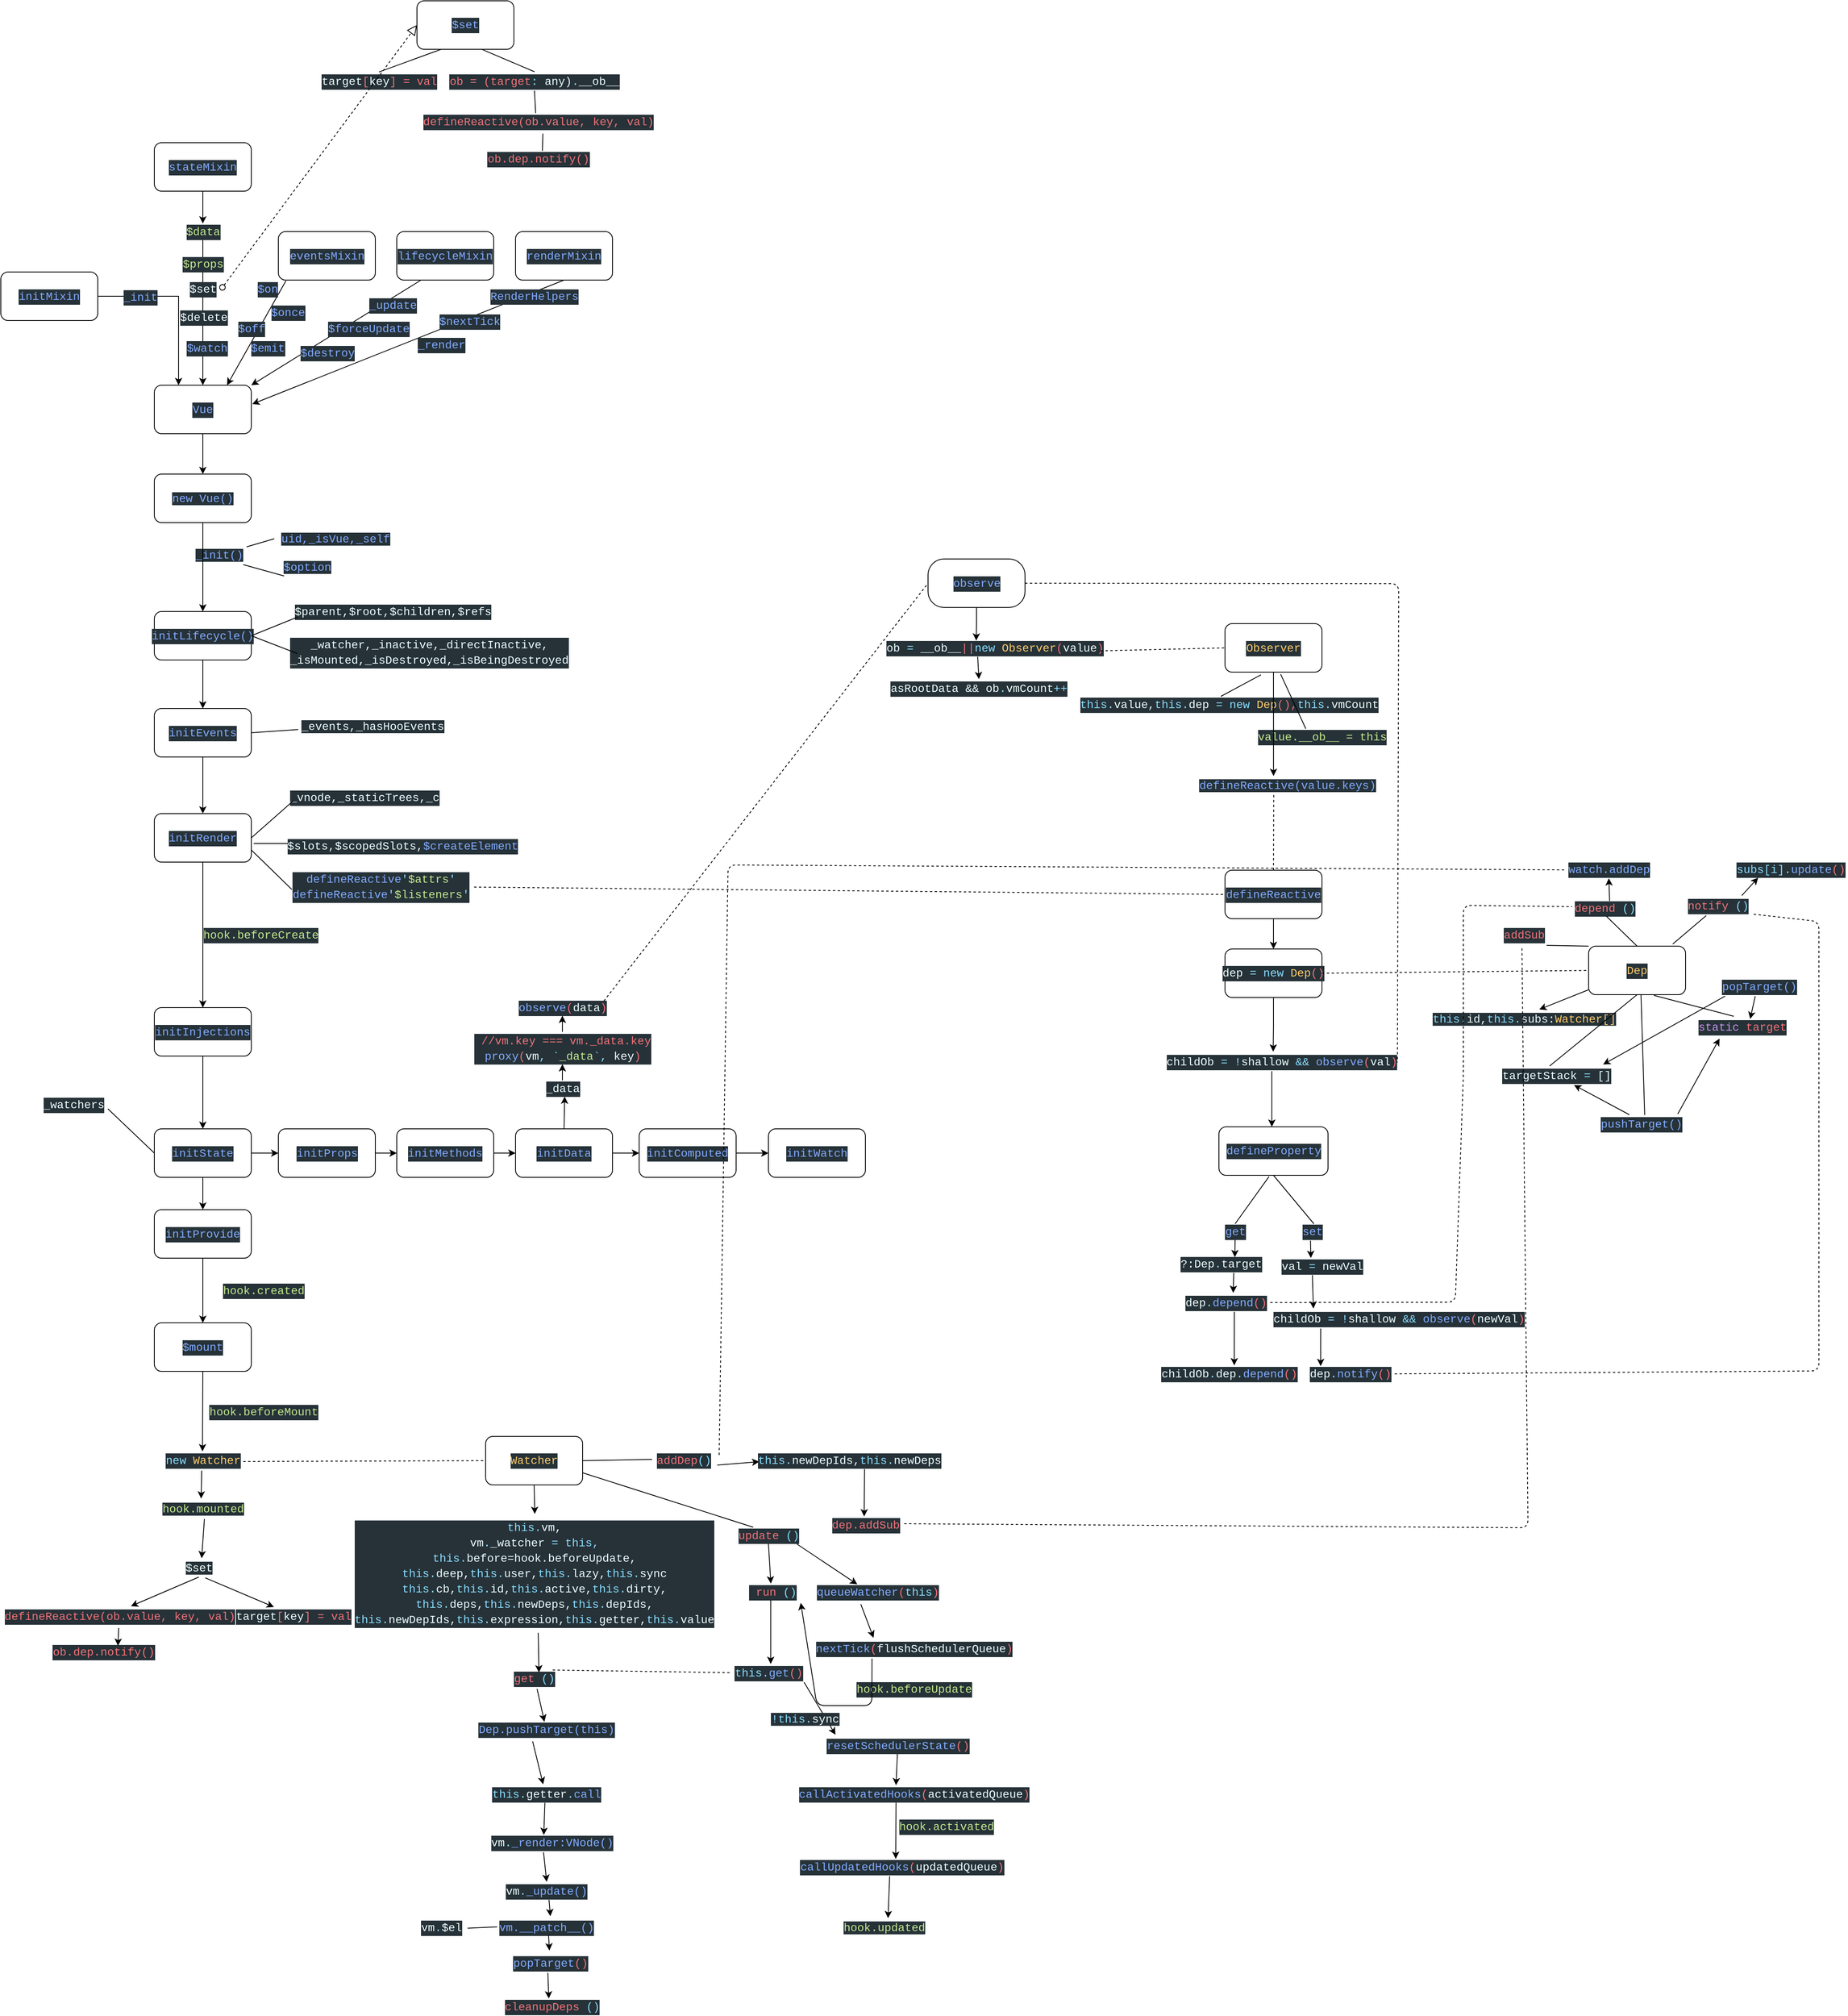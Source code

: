 <mxfile version="12.8.1" type="github">
  <diagram id="HaypddCMn4GJKSfDNTMn" name="第 1 页">
    <mxGraphModel dx="2170" dy="4727" grid="1" gridSize="10" guides="1" tooltips="1" connect="1" arrows="1" fold="1" page="1" pageScale="1" pageWidth="827" pageHeight="1169" math="0" shadow="0">
      <root>
        <mxCell id="0" />
        <mxCell id="1" parent="0" />
        <mxCell id="xdbv4cudd_OSbG77WNhc-2" value="" style="edgeStyle=orthogonalEdgeStyle;rounded=0;orthogonalLoop=1;jettySize=auto;html=1;" parent="1" source="6u7h2ixZPunD_qiW9e1f-1" target="xdbv4cudd_OSbG77WNhc-1" edge="1">
          <mxGeometry relative="1" as="geometry" />
        </mxCell>
        <mxCell id="6u7h2ixZPunD_qiW9e1f-1" value="&lt;div style=&quot;color: rgb(238 , 255 , 255) ; background-color: rgb(38 , 50 , 56) ; font-family: &amp;#34;consolas&amp;#34; , &amp;#34;courier new&amp;#34; , monospace ; font-size: 14px ; line-height: 19px ; white-space: pre&quot;&gt;&lt;span style=&quot;color: #82aaff&quot;&gt;Vue&lt;/span&gt;&lt;/div&gt;" style="rounded=1;whiteSpace=wrap;html=1;" parent="1" vertex="1">
          <mxGeometry x="270" y="-3023.5" width="120" height="60" as="geometry" />
        </mxCell>
        <mxCell id="6u7h2ixZPunD_qiW9e1f-8" value="" style="edgeStyle=orthogonalEdgeStyle;rounded=0;orthogonalLoop=1;jettySize=auto;html=1;" parent="1" source="6u7h2ixZPunD_qiW9e1f-2" target="6u7h2ixZPunD_qiW9e1f-5" edge="1">
          <mxGeometry relative="1" as="geometry" />
        </mxCell>
        <mxCell id="6u7h2ixZPunD_qiW9e1f-2" value="&lt;div style=&quot;color: rgb(238 , 255 , 255) ; background-color: rgb(38 , 50 , 56) ; font-family: &amp;#34;consolas&amp;#34; , &amp;#34;courier new&amp;#34; , monospace ; font-size: 14px ; line-height: 19px ; white-space: pre&quot;&gt;&lt;span style=&quot;color: #82aaff&quot;&gt;initLifecycle()&lt;/span&gt;&lt;/div&gt;" style="rounded=1;whiteSpace=wrap;html=1;" parent="1" vertex="1">
          <mxGeometry x="270" y="-2743.5" width="120" height="60" as="geometry" />
        </mxCell>
        <mxCell id="6u7h2ixZPunD_qiW9e1f-12" value="" style="edgeStyle=orthogonalEdgeStyle;rounded=0;orthogonalLoop=1;jettySize=auto;html=1;" parent="1" source="6u7h2ixZPunD_qiW9e1f-3" target="6u7h2ixZPunD_qiW9e1f-11" edge="1">
          <mxGeometry relative="1" as="geometry" />
        </mxCell>
        <mxCell id="6u7h2ixZPunD_qiW9e1f-3" value="&lt;div style=&quot;color: rgb(238 , 255 , 255) ; background-color: rgb(38 , 50 , 56) ; font-family: &amp;#34;consolas&amp;#34; , &amp;#34;courier new&amp;#34; , monospace ; font-size: 14px ; line-height: 19px ; white-space: pre&quot;&gt;&lt;span style=&quot;color: #82aaff&quot;&gt;initInjections&lt;/span&gt;&lt;/div&gt;" style="rounded=1;whiteSpace=wrap;html=1;" parent="1" vertex="1">
          <mxGeometry x="270" y="-2253.5" width="120" height="60" as="geometry" />
        </mxCell>
        <mxCell id="6u7h2ixZPunD_qiW9e1f-6" value="" style="edgeStyle=orthogonalEdgeStyle;rounded=0;orthogonalLoop=1;jettySize=auto;html=1;" parent="1" source="6u7h2ixZPunD_qiW9e1f-4" target="6u7h2ixZPunD_qiW9e1f-3" edge="1">
          <mxGeometry relative="1" as="geometry">
            <Array as="points">
              <mxPoint x="330" y="-2353.5" />
              <mxPoint x="330" y="-2353.5" />
            </Array>
          </mxGeometry>
        </mxCell>
        <mxCell id="6u7h2ixZPunD_qiW9e1f-4" value="&lt;div style=&quot;color: rgb(238 , 255 , 255) ; background-color: rgb(38 , 50 , 56) ; font-family: &amp;#34;consolas&amp;#34; , &amp;#34;courier new&amp;#34; , monospace ; font-size: 14px ; line-height: 19px ; white-space: pre&quot;&gt;&lt;span style=&quot;color: #82aaff&quot;&gt;initRender&lt;/span&gt;&lt;/div&gt;" style="rounded=1;whiteSpace=wrap;html=1;" parent="1" vertex="1">
          <mxGeometry x="270" y="-2493.5" width="120" height="60" as="geometry" />
        </mxCell>
        <mxCell id="6u7h2ixZPunD_qiW9e1f-9" value="" style="edgeStyle=orthogonalEdgeStyle;rounded=0;orthogonalLoop=1;jettySize=auto;html=1;" parent="1" source="6u7h2ixZPunD_qiW9e1f-5" target="6u7h2ixZPunD_qiW9e1f-4" edge="1">
          <mxGeometry relative="1" as="geometry" />
        </mxCell>
        <mxCell id="6u7h2ixZPunD_qiW9e1f-5" value="&lt;div style=&quot;color: rgb(238 , 255 , 255) ; background-color: rgb(38 , 50 , 56) ; font-family: &amp;#34;consolas&amp;#34; , &amp;#34;courier new&amp;#34; , monospace ; font-size: 14px ; line-height: 19px ; white-space: pre&quot;&gt;&lt;span style=&quot;color: #82aaff&quot;&gt;initEvents&lt;/span&gt;&lt;/div&gt;" style="rounded=1;whiteSpace=wrap;html=1;" parent="1" vertex="1">
          <mxGeometry x="270" y="-2623.5" width="120" height="60" as="geometry" />
        </mxCell>
        <mxCell id="6u7h2ixZPunD_qiW9e1f-7" value="&lt;div style=&quot;color: rgb(238 , 255 , 255) ; background-color: rgb(38 , 50 , 56) ; font-family: &amp;#34;consolas&amp;#34; , &amp;#34;courier new&amp;#34; , monospace ; font-size: 14px ; line-height: 19px ; white-space: pre&quot;&gt;&lt;span style=&quot;color: #c3e88d&quot;&gt;hook.beforeCreate&lt;/span&gt;&lt;/div&gt;" style="text;html=1;strokeColor=none;fillColor=none;align=center;verticalAlign=middle;whiteSpace=wrap;rounded=0;" parent="1" vertex="1">
          <mxGeometry x="367" y="-2353.5" width="70" height="20" as="geometry" />
        </mxCell>
        <mxCell id="6u7h2ixZPunD_qiW9e1f-21" value="" style="edgeStyle=orthogonalEdgeStyle;rounded=0;orthogonalLoop=1;jettySize=auto;html=1;" parent="1" source="6u7h2ixZPunD_qiW9e1f-11" target="6u7h2ixZPunD_qiW9e1f-13" edge="1">
          <mxGeometry relative="1" as="geometry" />
        </mxCell>
        <mxCell id="6u7h2ixZPunD_qiW9e1f-29" value="" style="edgeStyle=orthogonalEdgeStyle;rounded=0;orthogonalLoop=1;jettySize=auto;html=1;" parent="1" source="6u7h2ixZPunD_qiW9e1f-11" target="6u7h2ixZPunD_qiW9e1f-28" edge="1">
          <mxGeometry relative="1" as="geometry" />
        </mxCell>
        <mxCell id="6u7h2ixZPunD_qiW9e1f-11" value="&lt;div style=&quot;color: rgb(238 , 255 , 255) ; background-color: rgb(38 , 50 , 56) ; font-family: &amp;#34;consolas&amp;#34; , &amp;#34;courier new&amp;#34; , monospace ; font-size: 14px ; line-height: 19px ; white-space: pre&quot;&gt;&lt;span style=&quot;color: #82aaff&quot;&gt;initState&lt;/span&gt;&lt;/div&gt;" style="rounded=1;whiteSpace=wrap;html=1;" parent="1" vertex="1">
          <mxGeometry x="270" y="-2103.5" width="120" height="60" as="geometry" />
        </mxCell>
        <mxCell id="6u7h2ixZPunD_qiW9e1f-22" value="" style="edgeStyle=orthogonalEdgeStyle;rounded=0;orthogonalLoop=1;jettySize=auto;html=1;" parent="1" source="6u7h2ixZPunD_qiW9e1f-13" target="6u7h2ixZPunD_qiW9e1f-14" edge="1">
          <mxGeometry relative="1" as="geometry" />
        </mxCell>
        <mxCell id="6u7h2ixZPunD_qiW9e1f-13" value="&lt;div style=&quot;color: rgb(238 , 255 , 255) ; background-color: rgb(38 , 50 , 56) ; font-family: &amp;#34;consolas&amp;#34; , &amp;#34;courier new&amp;#34; , monospace ; font-size: 14px ; line-height: 19px ; white-space: pre&quot;&gt;&lt;span style=&quot;color: #82aaff&quot;&gt;initProps&lt;/span&gt;&lt;/div&gt;" style="rounded=1;whiteSpace=wrap;html=1;" parent="1" vertex="1">
          <mxGeometry x="423.5" y="-2103.5" width="120" height="60" as="geometry" />
        </mxCell>
        <mxCell id="6u7h2ixZPunD_qiW9e1f-23" value="" style="edgeStyle=orthogonalEdgeStyle;rounded=0;orthogonalLoop=1;jettySize=auto;html=1;" parent="1" source="6u7h2ixZPunD_qiW9e1f-14" target="6u7h2ixZPunD_qiW9e1f-15" edge="1">
          <mxGeometry relative="1" as="geometry" />
        </mxCell>
        <mxCell id="6u7h2ixZPunD_qiW9e1f-14" value="&lt;div style=&quot;color: rgb(238 , 255 , 255) ; background-color: rgb(38 , 50 , 56) ; font-family: &amp;#34;consolas&amp;#34; , &amp;#34;courier new&amp;#34; , monospace ; font-size: 14px ; line-height: 19px ; white-space: pre&quot;&gt;&lt;span style=&quot;color: #82aaff&quot;&gt;initMethods&lt;/span&gt;&lt;/div&gt;" style="rounded=1;whiteSpace=wrap;html=1;" parent="1" vertex="1">
          <mxGeometry x="570" y="-2103.5" width="120" height="60" as="geometry" />
        </mxCell>
        <mxCell id="6u7h2ixZPunD_qiW9e1f-25" value="" style="edgeStyle=orthogonalEdgeStyle;rounded=0;orthogonalLoop=1;jettySize=auto;html=1;" parent="1" source="6u7h2ixZPunD_qiW9e1f-15" target="6u7h2ixZPunD_qiW9e1f-24" edge="1">
          <mxGeometry relative="1" as="geometry" />
        </mxCell>
        <mxCell id="6u7h2ixZPunD_qiW9e1f-15" value="&lt;div style=&quot;color: rgb(238 , 255 , 255) ; background-color: rgb(38 , 50 , 56) ; font-family: &amp;#34;consolas&amp;#34; , &amp;#34;courier new&amp;#34; , monospace ; font-size: 14px ; line-height: 19px ; white-space: pre&quot;&gt;&lt;span style=&quot;color: #82aaff&quot;&gt;initData&lt;/span&gt;&lt;/div&gt;" style="rounded=1;whiteSpace=wrap;html=1;" parent="1" vertex="1">
          <mxGeometry x="717" y="-2103.5" width="120" height="60" as="geometry" />
        </mxCell>
        <mxCell id="6u7h2ixZPunD_qiW9e1f-27" value="" style="edgeStyle=orthogonalEdgeStyle;rounded=0;orthogonalLoop=1;jettySize=auto;html=1;" parent="1" source="6u7h2ixZPunD_qiW9e1f-24" target="6u7h2ixZPunD_qiW9e1f-26" edge="1">
          <mxGeometry relative="1" as="geometry" />
        </mxCell>
        <mxCell id="6u7h2ixZPunD_qiW9e1f-24" value="&lt;div style=&quot;color: rgb(238 , 255 , 255) ; background-color: rgb(38 , 50 , 56) ; font-family: &amp;#34;consolas&amp;#34; , &amp;#34;courier new&amp;#34; , monospace ; font-size: 14px ; line-height: 19px ; white-space: pre&quot;&gt;&lt;span style=&quot;color: #82aaff&quot;&gt;initComputed&lt;/span&gt;&lt;/div&gt;" style="rounded=1;whiteSpace=wrap;html=1;" parent="1" vertex="1">
          <mxGeometry x="870" y="-2103.5" width="120" height="60" as="geometry" />
        </mxCell>
        <mxCell id="6u7h2ixZPunD_qiW9e1f-26" value="&lt;div style=&quot;color: rgb(238 , 255 , 255) ; background-color: rgb(38 , 50 , 56) ; font-family: &amp;#34;consolas&amp;#34; , &amp;#34;courier new&amp;#34; , monospace ; font-size: 14px ; line-height: 19px ; white-space: pre&quot;&gt;&lt;span style=&quot;color: #82aaff&quot;&gt;initWatch&lt;/span&gt;&lt;/div&gt;" style="rounded=1;whiteSpace=wrap;html=1;" parent="1" vertex="1">
          <mxGeometry x="1030" y="-2103.5" width="120" height="60" as="geometry" />
        </mxCell>
        <mxCell id="6u7h2ixZPunD_qiW9e1f-31" value="" style="edgeStyle=orthogonalEdgeStyle;rounded=0;orthogonalLoop=1;jettySize=auto;html=1;" parent="1" source="6u7h2ixZPunD_qiW9e1f-28" edge="1">
          <mxGeometry relative="1" as="geometry">
            <mxPoint x="330" y="-1863.5" as="targetPoint" />
          </mxGeometry>
        </mxCell>
        <mxCell id="6u7h2ixZPunD_qiW9e1f-28" value="&lt;div style=&quot;color: rgb(238 , 255 , 255) ; background-color: rgb(38 , 50 , 56) ; font-family: &amp;#34;consolas&amp;#34; , &amp;#34;courier new&amp;#34; , monospace ; font-size: 14px ; line-height: 19px ; white-space: pre&quot;&gt;&lt;span style=&quot;color: #82aaff&quot;&gt;initProvide&lt;/span&gt;&lt;/div&gt;" style="rounded=1;whiteSpace=wrap;html=1;" parent="1" vertex="1">
          <mxGeometry x="270" y="-2003.5" width="120" height="60" as="geometry" />
        </mxCell>
        <mxCell id="6u7h2ixZPunD_qiW9e1f-32" value="&lt;div style=&quot;color: rgb(238 , 255 , 255) ; background-color: rgb(38 , 50 , 56) ; font-family: &amp;#34;consolas&amp;#34; , &amp;#34;courier new&amp;#34; , monospace ; font-size: 14px ; line-height: 19px ; white-space: pre&quot;&gt;&lt;span style=&quot;color: #c3e88d&quot;&gt;hook.created&lt;/span&gt;&lt;/div&gt;" style="text;html=1;align=center;verticalAlign=middle;resizable=0;points=[];autosize=1;" parent="1" vertex="1">
          <mxGeometry x="350" y="-1913.5" width="110" height="20" as="geometry" />
        </mxCell>
        <mxCell id="6u7h2ixZPunD_qiW9e1f-33" value="&lt;div style=&quot;color: rgb(238 , 255 , 255) ; background-color: rgb(38 , 50 , 56) ; font-family: &amp;#34;consolas&amp;#34; , &amp;#34;courier new&amp;#34; , monospace ; font-size: 14px ; line-height: 19px ; white-space: pre&quot;&gt;&lt;span style=&quot;color: #82aaff&quot;&gt;$mount&lt;/span&gt;&lt;/div&gt;" style="rounded=1;whiteSpace=wrap;html=1;" parent="1" vertex="1">
          <mxGeometry x="270" y="-1863.5" width="120" height="60" as="geometry" />
        </mxCell>
        <mxCell id="6u7h2ixZPunD_qiW9e1f-37" style="edgeStyle=orthogonalEdgeStyle;rounded=0;orthogonalLoop=1;jettySize=auto;html=1;exitX=1;exitY=0.5;exitDx=0;exitDy=0;entryX=0.25;entryY=0;entryDx=0;entryDy=0;" parent="1" source="6u7h2ixZPunD_qiW9e1f-34" target="6u7h2ixZPunD_qiW9e1f-1" edge="1">
          <mxGeometry relative="1" as="geometry">
            <mxPoint x="210" y="-3132.5" as="sourcePoint" />
          </mxGeometry>
        </mxCell>
        <mxCell id="6u7h2ixZPunD_qiW9e1f-34" value="&lt;div style=&quot;color: rgb(238 , 255 , 255) ; background-color: rgb(38 , 50 , 56) ; font-family: &amp;#34;consolas&amp;#34; , &amp;#34;courier new&amp;#34; , monospace ; font-size: 14px ; line-height: 19px ; white-space: pre&quot;&gt;&lt;span style=&quot;color: #82aaff&quot;&gt;initMixin&lt;/span&gt;&lt;/div&gt;" style="rounded=1;whiteSpace=wrap;html=1;" parent="1" vertex="1">
          <mxGeometry x="80" y="-3163.5" width="120" height="60" as="geometry" />
        </mxCell>
        <mxCell id="6u7h2ixZPunD_qiW9e1f-44" style="edgeStyle=orthogonalEdgeStyle;rounded=0;orthogonalLoop=1;jettySize=auto;html=1;entryX=0.5;entryY=0;entryDx=0;entryDy=0;" parent="1" source="6u7h2ixZPunD_qiW9e1f-46" target="6u7h2ixZPunD_qiW9e1f-1" edge="1">
          <mxGeometry relative="1" as="geometry" />
        </mxCell>
        <mxCell id="6u7h2ixZPunD_qiW9e1f-38" value="&lt;div style=&quot;color: rgb(238 , 255 , 255) ; background-color: rgb(38 , 50 , 56) ; font-family: &amp;#34;consolas&amp;#34; , &amp;#34;courier new&amp;#34; , monospace ; font-size: 14px ; line-height: 19px ; white-space: pre&quot;&gt;&lt;div style=&quot;font-family: &amp;#34;consolas&amp;#34; , &amp;#34;courier new&amp;#34; , monospace ; line-height: 19px&quot;&gt;&lt;span style=&quot;color: #82aaff&quot;&gt;stateMixin&lt;/span&gt;&lt;/div&gt;&lt;/div&gt;" style="rounded=1;whiteSpace=wrap;html=1;" parent="1" vertex="1">
          <mxGeometry x="270" y="-3323.5" width="120" height="60" as="geometry" />
        </mxCell>
        <mxCell id="6u7h2ixZPunD_qiW9e1f-41" value="&lt;div style=&quot;color: rgb(238 , 255 , 255) ; background-color: rgb(38 , 50 , 56) ; font-family: &amp;#34;consolas&amp;#34; , &amp;#34;courier new&amp;#34; , monospace ; font-size: 14px ; line-height: 19px ; white-space: pre&quot;&gt;&lt;div style=&quot;font-family: &amp;#34;consolas&amp;#34; , &amp;#34;courier new&amp;#34; , monospace ; line-height: 19px&quot;&gt;&lt;span style=&quot;color: #82aaff&quot;&gt;renderMixin&lt;/span&gt;&lt;/div&gt;&lt;/div&gt;" style="rounded=1;whiteSpace=wrap;html=1;" parent="1" vertex="1">
          <mxGeometry x="717" y="-3213.5" width="120" height="60" as="geometry" />
        </mxCell>
        <mxCell id="6u7h2ixZPunD_qiW9e1f-42" value="&lt;div style=&quot;color: rgb(238 , 255 , 255) ; background-color: rgb(38 , 50 , 56) ; font-family: &amp;#34;consolas&amp;#34; , &amp;#34;courier new&amp;#34; , monospace ; font-size: 14px ; line-height: 19px ; white-space: pre&quot;&gt;&lt;div style=&quot;font-family: &amp;#34;consolas&amp;#34; , &amp;#34;courier new&amp;#34; , monospace ; line-height: 19px&quot;&gt;&lt;div style=&quot;line-height: 19px&quot;&gt;&lt;span style=&quot;color: #82aaff&quot;&gt;lifecycleMixin&lt;/span&gt;&lt;/div&gt;&lt;/div&gt;&lt;/div&gt;" style="rounded=1;whiteSpace=wrap;html=1;" parent="1" vertex="1">
          <mxGeometry x="570" y="-3213.5" width="120" height="60" as="geometry" />
        </mxCell>
        <mxCell id="6u7h2ixZPunD_qiW9e1f-43" value="&lt;div style=&quot;color: rgb(238 , 255 , 255) ; background-color: rgb(38 , 50 , 56) ; font-family: &amp;#34;consolas&amp;#34; , &amp;#34;courier new&amp;#34; , monospace ; font-size: 14px ; line-height: 19px ; white-space: pre&quot;&gt;&lt;span style=&quot;color: #82aaff&quot;&gt;_init&lt;/span&gt;&lt;/div&gt;" style="text;html=1;" parent="1" vertex="1">
          <mxGeometry x="230" y="-3148.5" width="50" height="30" as="geometry" />
        </mxCell>
        <mxCell id="6u7h2ixZPunD_qiW9e1f-45" value="&lt;div style=&quot;color: rgb(238 , 255 , 255) ; background-color: rgb(38 , 50 , 56) ; font-family: &amp;#34;consolas&amp;#34; , &amp;#34;courier new&amp;#34; , monospace ; font-size: 14px ; line-height: 19px ; white-space: pre&quot;&gt;&lt;div style=&quot;font-family: &amp;#34;consolas&amp;#34; , &amp;#34;courier new&amp;#34; , monospace ; line-height: 19px&quot;&gt;&lt;div style=&quot;line-height: 19px&quot;&gt;&lt;div style=&quot;font-family: &amp;#34;consolas&amp;#34; , &amp;#34;courier new&amp;#34; , monospace ; line-height: 19px&quot;&gt;&lt;span style=&quot;color: #82aaff&quot;&gt;eventsMixin&lt;/span&gt;&lt;/div&gt;&lt;/div&gt;&lt;/div&gt;&lt;/div&gt;" style="rounded=1;whiteSpace=wrap;html=1;" parent="1" vertex="1">
          <mxGeometry x="423.5" y="-3213.5" width="120" height="60" as="geometry" />
        </mxCell>
        <mxCell id="6u7h2ixZPunD_qiW9e1f-47" value="&lt;div style=&quot;color: rgb(238 , 255 , 255) ; background-color: rgb(38 , 50 , 56) ; font-family: &amp;#34;consolas&amp;#34; , &amp;#34;courier new&amp;#34; , monospace ; font-size: 14px ; line-height: 19px ; white-space: pre&quot;&gt;&lt;span style=&quot;color: #c3e88d&quot;&gt;$props&lt;/span&gt;&lt;/div&gt;" style="text;html=1;align=center;verticalAlign=middle;resizable=0;points=[];autosize=1;" parent="1" vertex="1">
          <mxGeometry x="300" y="-3183.5" width="60" height="20" as="geometry" />
        </mxCell>
        <mxCell id="6u7h2ixZPunD_qiW9e1f-48" value="&lt;div style=&quot;color: rgb(238 , 255 , 255) ; background-color: rgb(38 , 50 , 56) ; font-family: &amp;#34;consolas&amp;#34; , &amp;#34;courier new&amp;#34; , monospace ; font-size: 14px ; line-height: 19px ; white-space: pre&quot;&gt;$set&lt;/div&gt;" style="text;html=1;align=center;verticalAlign=middle;resizable=0;points=[];autosize=1;" parent="1" vertex="1">
          <mxGeometry x="305" y="-3152.5" width="50" height="20" as="geometry" />
        </mxCell>
        <mxCell id="6u7h2ixZPunD_qiW9e1f-46" value="&lt;div style=&quot;color: rgb(238 , 255 , 255) ; background-color: rgb(38 , 50 , 56) ; font-family: &amp;#34;consolas&amp;#34; , &amp;#34;courier new&amp;#34; , monospace ; font-size: 14px ; line-height: 19px ; white-space: pre&quot;&gt;&lt;span style=&quot;color: #c3e88d&quot;&gt;$data&lt;/span&gt;&lt;/div&gt;" style="text;html=1;align=center;verticalAlign=middle;resizable=0;points=[];autosize=1;" parent="1" vertex="1">
          <mxGeometry x="305" y="-3223.5" width="50" height="20" as="geometry" />
        </mxCell>
        <mxCell id="6u7h2ixZPunD_qiW9e1f-49" style="edgeStyle=orthogonalEdgeStyle;rounded=0;orthogonalLoop=1;jettySize=auto;html=1;entryX=0.5;entryY=0;entryDx=0;entryDy=0;" parent="1" source="6u7h2ixZPunD_qiW9e1f-38" target="6u7h2ixZPunD_qiW9e1f-46" edge="1">
          <mxGeometry relative="1" as="geometry">
            <mxPoint x="330" y="-3153.5" as="sourcePoint" />
            <mxPoint x="330" y="-3023.5" as="targetPoint" />
          </mxGeometry>
        </mxCell>
        <mxCell id="6u7h2ixZPunD_qiW9e1f-50" value="&lt;div style=&quot;color: rgb(238 , 255 , 255) ; background-color: rgb(38 , 50 , 56) ; font-family: &amp;#34;consolas&amp;#34; , &amp;#34;courier new&amp;#34; , monospace ; font-size: 14px ; line-height: 19px ; white-space: pre&quot;&gt;$delete&lt;/div&gt;" style="text;html=1;" parent="1" vertex="1">
          <mxGeometry x="300" y="-3123.5" width="60" height="30" as="geometry" />
        </mxCell>
        <mxCell id="6u7h2ixZPunD_qiW9e1f-52" value="&lt;div style=&quot;color: rgb(238 , 255 , 255) ; background-color: rgb(38 , 50 , 56) ; font-family: &amp;#34;consolas&amp;#34; , &amp;#34;courier new&amp;#34; , monospace ; font-size: 14px ; line-height: 19px ; white-space: pre&quot;&gt;&lt;span style=&quot;color: #82aaff&quot;&gt;$watch&lt;/span&gt;&lt;/div&gt;" style="text;html=1;align=center;verticalAlign=middle;resizable=0;points=[];autosize=1;" parent="1" vertex="1">
          <mxGeometry x="305" y="-3079.5" width="60" height="20" as="geometry" />
        </mxCell>
        <mxCell id="6u7h2ixZPunD_qiW9e1f-54" value="" style="endArrow=classic;html=1;exitX=0.078;exitY=1.014;exitDx=0;exitDy=0;exitPerimeter=0;entryX=0.75;entryY=0;entryDx=0;entryDy=0;" parent="1" source="6u7h2ixZPunD_qiW9e1f-45" target="6u7h2ixZPunD_qiW9e1f-1" edge="1">
          <mxGeometry width="50" height="50" relative="1" as="geometry">
            <mxPoint x="440" y="-3013.5" as="sourcePoint" />
            <mxPoint x="490" y="-3063.5" as="targetPoint" />
          </mxGeometry>
        </mxCell>
        <mxCell id="6u7h2ixZPunD_qiW9e1f-55" value="&lt;div style=&quot;color: rgb(238 , 255 , 255) ; background-color: rgb(38 , 50 , 56) ; font-family: &amp;#34;consolas&amp;#34; , &amp;#34;courier new&amp;#34; , monospace ; font-size: 14px ; line-height: 19px ; white-space: pre&quot;&gt;&lt;span style=&quot;color: #82aaff&quot;&gt;$on&lt;/span&gt;&lt;/div&gt;" style="text;html=1;align=center;verticalAlign=middle;resizable=0;points=[];autosize=1;" parent="1" vertex="1">
          <mxGeometry x="390" y="-3152.5" width="40" height="20" as="geometry" />
        </mxCell>
        <mxCell id="6u7h2ixZPunD_qiW9e1f-58" value="&lt;div style=&quot;color: rgb(238 , 255 , 255) ; background-color: rgb(38 , 50 , 56) ; font-family: &amp;#34;consolas&amp;#34; , &amp;#34;courier new&amp;#34; , monospace ; font-size: 14px ; line-height: 19px ; white-space: pre&quot;&gt;&lt;span style=&quot;color: #82aaff&quot;&gt;$once&lt;/span&gt;&lt;/div&gt;" style="text;html=1;align=center;verticalAlign=middle;resizable=0;points=[];autosize=1;" parent="1" vertex="1">
          <mxGeometry x="410" y="-3123.5" width="50" height="20" as="geometry" />
        </mxCell>
        <mxCell id="6u7h2ixZPunD_qiW9e1f-59" value="&lt;div style=&quot;color: rgb(238 , 255 , 255) ; background-color: rgb(38 , 50 , 56) ; font-family: &amp;#34;consolas&amp;#34; , &amp;#34;courier new&amp;#34; , monospace ; font-size: 14px ; line-height: 19px ; white-space: pre&quot;&gt;&lt;span style=&quot;color: #82aaff&quot;&gt;$off&lt;/span&gt;&lt;/div&gt;" style="text;html=1;align=center;verticalAlign=middle;resizable=0;points=[];autosize=1;" parent="1" vertex="1">
          <mxGeometry x="365" y="-3103.5" width="50" height="20" as="geometry" />
        </mxCell>
        <mxCell id="6u7h2ixZPunD_qiW9e1f-60" value="&lt;div style=&quot;color: rgb(238 , 255 , 255) ; background-color: rgb(38 , 50 , 56) ; font-family: &amp;#34;consolas&amp;#34; , &amp;#34;courier new&amp;#34; , monospace ; font-size: 14px ; line-height: 19px ; white-space: pre&quot;&gt;&lt;span style=&quot;color: #82aaff&quot;&gt;$emit&lt;/span&gt;&lt;/div&gt;" style="text;html=1;align=center;verticalAlign=middle;resizable=0;points=[];autosize=1;" parent="1" vertex="1">
          <mxGeometry x="385" y="-3079.5" width="50" height="20" as="geometry" />
        </mxCell>
        <mxCell id="6u7h2ixZPunD_qiW9e1f-63" value="" style="endArrow=classic;html=1;exitX=0.25;exitY=1;exitDx=0;exitDy=0;entryX=1;entryY=0;entryDx=0;entryDy=0;" parent="1" source="6u7h2ixZPunD_qiW9e1f-42" target="6u7h2ixZPunD_qiW9e1f-1" edge="1">
          <mxGeometry width="50" height="50" relative="1" as="geometry">
            <mxPoint x="440" y="-2993.5" as="sourcePoint" />
            <mxPoint x="490" y="-3043.5" as="targetPoint" />
          </mxGeometry>
        </mxCell>
        <mxCell id="6u7h2ixZPunD_qiW9e1f-64" value="&lt;div style=&quot;color: rgb(238 , 255 , 255) ; background-color: rgb(38 , 50 , 56) ; font-family: &amp;#34;consolas&amp;#34; , &amp;#34;courier new&amp;#34; , monospace ; font-size: 14px ; line-height: 19px ; white-space: pre&quot;&gt;&lt;span style=&quot;color: #82aaff&quot;&gt;_update&lt;/span&gt;&lt;/div&gt;" style="text;html=1;align=center;verticalAlign=middle;resizable=0;points=[];autosize=1;" parent="1" vertex="1">
          <mxGeometry x="530" y="-3132.5" width="70" height="20" as="geometry" />
        </mxCell>
        <mxCell id="6u7h2ixZPunD_qiW9e1f-65" value="&lt;div style=&quot;color: rgb(238 , 255 , 255) ; background-color: rgb(38 , 50 , 56) ; font-family: &amp;#34;consolas&amp;#34; , &amp;#34;courier new&amp;#34; , monospace ; font-size: 14px ; line-height: 19px ; white-space: pre&quot;&gt;&lt;span style=&quot;color: #82aaff&quot;&gt;$forceUpdate&lt;/span&gt;&lt;/div&gt;" style="text;html=1;align=center;verticalAlign=middle;resizable=0;points=[];autosize=1;" parent="1" vertex="1">
          <mxGeometry x="480" y="-3103.5" width="110" height="20" as="geometry" />
        </mxCell>
        <mxCell id="6u7h2ixZPunD_qiW9e1f-66" value="&lt;div style=&quot;color: rgb(238 , 255 , 255) ; background-color: rgb(38 , 50 , 56) ; font-family: &amp;#34;consolas&amp;#34; , &amp;#34;courier new&amp;#34; , monospace ; font-size: 14px ; line-height: 19px ; white-space: pre&quot;&gt;&lt;span style=&quot;color: #82aaff&quot;&gt;$destroy&lt;/span&gt;&lt;/div&gt;" style="text;html=1;align=center;verticalAlign=middle;resizable=0;points=[];autosize=1;" parent="1" vertex="1">
          <mxGeometry x="443.5" y="-3073.5" width="80" height="20" as="geometry" />
        </mxCell>
        <mxCell id="6u7h2ixZPunD_qiW9e1f-67" value="" style="endArrow=classic;html=1;exitX=0.5;exitY=1;exitDx=0;exitDy=0;entryX=1.01;entryY=0.389;entryDx=0;entryDy=0;entryPerimeter=0;" parent="1" source="6u7h2ixZPunD_qiW9e1f-41" target="6u7h2ixZPunD_qiW9e1f-1" edge="1">
          <mxGeometry width="50" height="50" relative="1" as="geometry">
            <mxPoint x="440" y="-3003.5" as="sourcePoint" />
            <mxPoint x="410" y="-2983.5" as="targetPoint" />
          </mxGeometry>
        </mxCell>
        <mxCell id="6u7h2ixZPunD_qiW9e1f-68" value="&lt;div style=&quot;color: rgb(238 , 255 , 255) ; background-color: rgb(38 , 50 , 56) ; font-family: &amp;#34;consolas&amp;#34; , &amp;#34;courier new&amp;#34; , monospace ; font-size: 14px ; line-height: 19px ; white-space: pre&quot;&gt;&lt;div style=&quot;font-family: &amp;#34;consolas&amp;#34; , &amp;#34;courier new&amp;#34; , monospace ; line-height: 19px&quot;&gt;&lt;span style=&quot;color: #82aaff&quot;&gt;$nextTick&lt;/span&gt;&lt;/div&gt;&lt;/div&gt;" style="text;html=1;align=center;verticalAlign=middle;resizable=0;points=[];autosize=1;" parent="1" vertex="1">
          <mxGeometry x="620" y="-3112.5" width="80" height="20" as="geometry" />
        </mxCell>
        <mxCell id="6u7h2ixZPunD_qiW9e1f-69" value="&lt;div style=&quot;color: rgb(238 , 255 , 255) ; background-color: rgb(38 , 50 , 56) ; font-family: &amp;#34;consolas&amp;#34; , &amp;#34;courier new&amp;#34; , monospace ; font-size: 14px ; line-height: 19px ; white-space: pre&quot;&gt;&lt;span style=&quot;color: #82aaff&quot;&gt;_render&lt;/span&gt;&lt;/div&gt;" style="text;html=1;align=center;verticalAlign=middle;resizable=0;points=[];autosize=1;" parent="1" vertex="1">
          <mxGeometry x="590" y="-3083.5" width="70" height="20" as="geometry" />
        </mxCell>
        <mxCell id="6u7h2ixZPunD_qiW9e1f-70" value="&lt;div style=&quot;color: rgb(238 , 255 , 255) ; background-color: rgb(38 , 50 , 56) ; font-family: &amp;#34;consolas&amp;#34; , &amp;#34;courier new&amp;#34; , monospace ; font-size: 14px ; line-height: 19px ; white-space: pre&quot;&gt;&lt;span style=&quot;color: #82aaff&quot;&gt;RenderHelpers&lt;/span&gt;&lt;/div&gt;" style="text;html=1;align=center;verticalAlign=middle;resizable=0;points=[];autosize=1;" parent="1" vertex="1">
          <mxGeometry x="680" y="-3143.5" width="120" height="20" as="geometry" />
        </mxCell>
        <mxCell id="6u7h2ixZPunD_qiW9e1f-72" value="&lt;span style=&quot;color: rgb(130 , 170 , 255) ; font-family: &amp;#34;consolas&amp;#34; , &amp;#34;courier new&amp;#34; , monospace ; font-size: 14px ; text-align: left ; white-space: pre ; background-color: rgb(38 , 50 , 56)&quot;&gt;_init()&lt;/span&gt;" style="text;html=1;align=center;verticalAlign=middle;resizable=0;points=[];autosize=1;" parent="1" vertex="1">
          <mxGeometry x="315" y="-2823.5" width="70" height="20" as="geometry" />
        </mxCell>
        <mxCell id="Anq4O1ZWj0-ePRSyiXMI-1" value="&lt;div style=&quot;text-align: left&quot;&gt;&lt;font color=&quot;#82aaff&quot; face=&quot;consolas, courier new, monospace&quot;&gt;&lt;span style=&quot;font-size: 14px ; white-space: pre ; background-color: rgb(38 , 50 , 56)&quot;&gt;uid,_isVue,_self&lt;/span&gt;&lt;/font&gt;&lt;/div&gt;" style="text;html=1;align=center;verticalAlign=middle;resizable=0;points=[];autosize=1;" parent="1" vertex="1">
          <mxGeometry x="423.5" y="-2843.5" width="140" height="20" as="geometry" />
        </mxCell>
        <mxCell id="xdbv4cudd_OSbG77WNhc-3" value="" style="edgeStyle=orthogonalEdgeStyle;rounded=0;orthogonalLoop=1;jettySize=auto;html=1;" parent="1" source="xdbv4cudd_OSbG77WNhc-1" target="6u7h2ixZPunD_qiW9e1f-2" edge="1">
          <mxGeometry relative="1" as="geometry" />
        </mxCell>
        <mxCell id="xdbv4cudd_OSbG77WNhc-1" value="&lt;span style=&quot;color: rgb(130 , 170 , 255) ; font-family: &amp;#34;consolas&amp;#34; , &amp;#34;courier new&amp;#34; , monospace ; font-size: 14px ; white-space: pre ; background-color: rgb(38 , 50 , 56)&quot;&gt;new Vue()&lt;/span&gt;" style="rounded=1;whiteSpace=wrap;html=1;" parent="1" vertex="1">
          <mxGeometry x="270" y="-2913.5" width="120" height="60" as="geometry" />
        </mxCell>
        <mxCell id="Anq4O1ZWj0-ePRSyiXMI-6" value="&lt;div style=&quot;color: rgb(238 , 255 , 255) ; background-color: rgb(38 , 50 , 56) ; font-family: &amp;#34;consolas&amp;#34; , &amp;#34;courier new&amp;#34; , monospace ; font-size: 14px ; line-height: 19px ; white-space: pre&quot;&gt;$parent,$root,$children,$refs&lt;/div&gt;" style="text;html=1;align=center;verticalAlign=middle;resizable=0;points=[];autosize=1;" parent="1" vertex="1">
          <mxGeometry x="445" y="-2753.5" width="240" height="20" as="geometry" />
        </mxCell>
        <mxCell id="Anq4O1ZWj0-ePRSyiXMI-7" value="" style="endArrow=none;html=1;exitX=1;exitY=0.5;exitDx=0;exitDy=0;entryX=0.008;entryY=0.85;entryDx=0;entryDy=0;entryPerimeter=0;" parent="1" source="6u7h2ixZPunD_qiW9e1f-2" target="Anq4O1ZWj0-ePRSyiXMI-6" edge="1">
          <mxGeometry width="50" height="50" relative="1" as="geometry">
            <mxPoint x="500" y="-2623.5" as="sourcePoint" />
            <mxPoint x="550" y="-2673.5" as="targetPoint" />
          </mxGeometry>
        </mxCell>
        <mxCell id="Anq4O1ZWj0-ePRSyiXMI-8" value="&lt;div style=&quot;color: rgb(238 , 255 , 255) ; background-color: rgb(38 , 50 , 56) ; font-family: &amp;#34;consolas&amp;#34; , &amp;#34;courier new&amp;#34; , monospace ; font-size: 14px ; line-height: 19px ; white-space: pre&quot;&gt;_watcher,_inactive,_directInactive,&lt;/div&gt;&lt;div style=&quot;color: rgb(238 , 255 , 255) ; background-color: rgb(38 , 50 , 56) ; font-family: &amp;#34;consolas&amp;#34; , &amp;#34;courier new&amp;#34; , monospace ; font-size: 14px ; line-height: 19px ; white-space: pre&quot;&gt;_isMounted,_isDestroyed,_isBeingDestroyed&lt;/div&gt;" style="text;html=1;align=center;verticalAlign=middle;resizable=0;points=[];autosize=1;" parent="1" vertex="1">
          <mxGeometry x="445" y="-2713.5" width="330" height="40" as="geometry" />
        </mxCell>
        <mxCell id="Anq4O1ZWj0-ePRSyiXMI-9" value="" style="endArrow=none;html=1;exitX=1;exitY=0.5;exitDx=0;exitDy=0;entryX=0.006;entryY=0.55;entryDx=0;entryDy=0;entryPerimeter=0;" parent="1" source="6u7h2ixZPunD_qiW9e1f-2" target="Anq4O1ZWj0-ePRSyiXMI-8" edge="1">
          <mxGeometry width="50" height="50" relative="1" as="geometry">
            <mxPoint x="430" y="-2583.5" as="sourcePoint" />
            <mxPoint x="480" y="-2633.5" as="targetPoint" />
          </mxGeometry>
        </mxCell>
        <mxCell id="Anq4O1ZWj0-ePRSyiXMI-10" value="&lt;span style=&quot;color: rgb(130 , 170 , 255) ; font-family: &amp;#34;consolas&amp;#34; , &amp;#34;courier new&amp;#34; , monospace ; font-size: 14px ; text-align: left ; white-space: pre ; background-color: rgb(38 , 50 , 56)&quot;&gt;$option&lt;/span&gt;" style="text;html=1;align=center;verticalAlign=middle;resizable=0;points=[];autosize=1;" parent="1" vertex="1">
          <mxGeometry x="423.5" y="-2808.5" width="70" height="20" as="geometry" />
        </mxCell>
        <mxCell id="Anq4O1ZWj0-ePRSyiXMI-11" value="" style="endArrow=none;html=1;entryX=-0.036;entryY=0.5;entryDx=0;entryDy=0;entryPerimeter=0;" parent="1" source="6u7h2ixZPunD_qiW9e1f-72" target="Anq4O1ZWj0-ePRSyiXMI-1" edge="1">
          <mxGeometry width="50" height="50" relative="1" as="geometry">
            <mxPoint x="500" y="-2763.5" as="sourcePoint" />
            <mxPoint x="550" y="-2813.5" as="targetPoint" />
          </mxGeometry>
        </mxCell>
        <mxCell id="Anq4O1ZWj0-ePRSyiXMI-12" value="" style="endArrow=none;html=1;exitX=0.929;exitY=1.1;exitDx=0;exitDy=0;exitPerimeter=0;entryX=0.1;entryY=1.05;entryDx=0;entryDy=0;entryPerimeter=0;" parent="1" source="6u7h2ixZPunD_qiW9e1f-72" target="Anq4O1ZWj0-ePRSyiXMI-10" edge="1">
          <mxGeometry width="50" height="50" relative="1" as="geometry">
            <mxPoint x="380" y="-2753.5" as="sourcePoint" />
            <mxPoint x="430" y="-2803.5" as="targetPoint" />
          </mxGeometry>
        </mxCell>
        <mxCell id="Anq4O1ZWj0-ePRSyiXMI-13" value="&lt;font color=&quot;#eeffff&quot; face=&quot;consolas, courier new, monospace&quot;&gt;&lt;span style=&quot;font-size: 14px ; white-space: pre ; background-color: rgb(38 , 50 , 56)&quot;&gt;_events,_hasHooEvents&lt;br/&gt;&lt;br/&gt;&lt;/span&gt;&lt;/font&gt;" style="text;html=1;align=center;verticalAlign=middle;resizable=0;points=[];autosize=1;" parent="1" vertex="1">
          <mxGeometry x="450" y="-2608.5" width="180" height="30" as="geometry" />
        </mxCell>
        <mxCell id="Anq4O1ZWj0-ePRSyiXMI-14" value="" style="endArrow=none;html=1;exitX=1;exitY=0.5;exitDx=0;exitDy=0;entryX=-0.011;entryY=0.367;entryDx=0;entryDy=0;entryPerimeter=0;" parent="1" source="6u7h2ixZPunD_qiW9e1f-5" target="Anq4O1ZWj0-ePRSyiXMI-13" edge="1">
          <mxGeometry width="50" height="50" relative="1" as="geometry">
            <mxPoint x="400" y="-2573.5" as="sourcePoint" />
            <mxPoint x="450" y="-2623.5" as="targetPoint" />
          </mxGeometry>
        </mxCell>
        <mxCell id="Anq4O1ZWj0-ePRSyiXMI-15" value="&lt;div style=&quot;color: rgb(238 , 255 , 255) ; background-color: rgb(38 , 50 , 56) ; font-family: &amp;#34;consolas&amp;#34; , &amp;#34;courier new&amp;#34; , monospace ; font-size: 14px ; line-height: 19px ; white-space: pre&quot;&gt;&lt;div&gt;_vnode,_staticTrees,_c&lt;/div&gt;&lt;div&gt;&lt;span style=&quot;color: #f07178&quot;&gt;&lt;/span&gt;&lt;/div&gt;&lt;/div&gt;" style="text;html=1;align=center;verticalAlign=middle;resizable=0;points=[];autosize=1;" parent="1" vertex="1">
          <mxGeometry x="440" y="-2523.5" width="180" height="20" as="geometry" />
        </mxCell>
        <mxCell id="Anq4O1ZWj0-ePRSyiXMI-16" value="&lt;div style=&quot;color: rgb(238 , 255 , 255) ; background-color: rgb(38 , 50 , 56) ; font-family: &amp;#34;consolas&amp;#34; , &amp;#34;courier new&amp;#34; , monospace ; font-size: 14px ; line-height: 19px ; white-space: pre&quot;&gt;&lt;div&gt;&lt;div style=&quot;font-family: &amp;#34;consolas&amp;#34; , &amp;#34;courier new&amp;#34; , monospace ; line-height: 19px&quot;&gt;$slots,&lt;span style=&quot;font-family: &amp;#34;consolas&amp;#34; , &amp;#34;courier new&amp;#34; , monospace&quot;&gt;$scopedSlots,&lt;/span&gt;&lt;span style=&quot;color: rgb(130 , 170 , 255) ; font-family: &amp;#34;consolas&amp;#34; , &amp;#34;courier new&amp;#34; , monospace&quot;&gt;$&lt;/span&gt;&lt;span style=&quot;color: rgb(130 , 170 , 255) ; font-family: &amp;#34;consolas&amp;#34; , &amp;#34;courier new&amp;#34; , monospace&quot;&gt;createElement&lt;/span&gt;&lt;/div&gt;&lt;/div&gt;&lt;div&gt;&lt;span style=&quot;color: #f07178&quot;&gt;&lt;/span&gt;&lt;/div&gt;&lt;/div&gt;" style="text;html=1;align=center;verticalAlign=middle;resizable=0;points=[];autosize=1;" parent="1" vertex="1">
          <mxGeometry x="437" y="-2463.5" width="280" height="20" as="geometry" />
        </mxCell>
        <mxCell id="Anq4O1ZWj0-ePRSyiXMI-17" value="" style="endArrow=none;html=1;exitX=1;exitY=0.5;exitDx=0;exitDy=0;entryX=0.012;entryY=0.7;entryDx=0;entryDy=0;entryPerimeter=0;" parent="1" source="6u7h2ixZPunD_qiW9e1f-4" target="Anq4O1ZWj0-ePRSyiXMI-15" edge="1">
          <mxGeometry width="50" height="50" relative="1" as="geometry">
            <mxPoint x="640" y="-2493.5" as="sourcePoint" />
            <mxPoint x="690" y="-2543.5" as="targetPoint" />
          </mxGeometry>
        </mxCell>
        <mxCell id="Anq4O1ZWj0-ePRSyiXMI-18" value="" style="endArrow=none;html=1;exitX=1.025;exitY=0.617;exitDx=0;exitDy=0;exitPerimeter=0;entryX=-0.006;entryY=0.35;entryDx=0;entryDy=0;entryPerimeter=0;" parent="1" source="6u7h2ixZPunD_qiW9e1f-4" target="Anq4O1ZWj0-ePRSyiXMI-16" edge="1">
          <mxGeometry width="50" height="50" relative="1" as="geometry">
            <mxPoint x="400" y="-2393.5" as="sourcePoint" />
            <mxPoint x="450" y="-2443.5" as="targetPoint" />
          </mxGeometry>
        </mxCell>
        <mxCell id="Anq4O1ZWj0-ePRSyiXMI-24" value="" style="edgeStyle=orthogonalEdgeStyle;rounded=0;orthogonalLoop=1;jettySize=auto;html=1;" parent="1" source="Anq4O1ZWj0-ePRSyiXMI-19" target="Anq4O1ZWj0-ePRSyiXMI-23" edge="1">
          <mxGeometry relative="1" as="geometry" />
        </mxCell>
        <mxCell id="Anq4O1ZWj0-ePRSyiXMI-19" value="&lt;div style=&quot;color: rgb(238 , 255 , 255) ; background-color: rgb(38 , 50 , 56) ; font-family: &amp;#34;consolas&amp;#34; , &amp;#34;courier new&amp;#34; , monospace ; font-size: 14px ; line-height: 19px ; white-space: pre&quot;&gt;&lt;span style=&quot;color: #82aaff&quot;&gt;defineReactive&lt;/span&gt;&lt;/div&gt;" style="rounded=1;whiteSpace=wrap;html=1;" parent="1" vertex="1">
          <mxGeometry x="1595" y="-2423.5" width="120" height="60" as="geometry" />
        </mxCell>
        <mxCell id="Anq4O1ZWj0-ePRSyiXMI-26" value="" style="edgeStyle=orthogonalEdgeStyle;rounded=0;orthogonalLoop=1;jettySize=auto;html=1;entryX=0.463;entryY=-0.15;entryDx=0;entryDy=0;entryPerimeter=0;" parent="1" source="Anq4O1ZWj0-ePRSyiXMI-23" target="Anq4O1ZWj0-ePRSyiXMI-83" edge="1">
          <mxGeometry relative="1" as="geometry">
            <mxPoint x="1655" y="-2216" as="targetPoint" />
          </mxGeometry>
        </mxCell>
        <mxCell id="Anq4O1ZWj0-ePRSyiXMI-23" value="&lt;div style=&quot;color: rgb(238 , 255 , 255) ; background-color: rgb(38 , 50 , 56) ; font-family: &amp;#34;consolas&amp;#34; , &amp;#34;courier new&amp;#34; , monospace ; font-size: 14px ; line-height: 19px ; white-space: pre&quot;&gt;&lt;div style=&quot;font-family: &amp;#34;consolas&amp;#34; , &amp;#34;courier new&amp;#34; , monospace ; line-height: 19px&quot;&gt;&lt;div style=&quot;font-family: &amp;#34;consolas&amp;#34; , &amp;#34;courier new&amp;#34; , monospace ; line-height: 19px&quot;&gt;&lt;div style=&quot;font-family: &amp;#34;consolas&amp;#34; , &amp;#34;courier new&amp;#34; , monospace ; line-height: 19px&quot;&gt;dep&lt;span style=&quot;color: #f07178&quot;&gt;&amp;nbsp;&lt;/span&gt;&lt;span style=&quot;color: #89ddff&quot;&gt;=&lt;/span&gt;&lt;span style=&quot;color: #f07178&quot;&gt;&amp;nbsp;&lt;/span&gt;&lt;span style=&quot;color: #89ddff&quot;&gt;new&lt;/span&gt;&lt;span style=&quot;color: #f07178&quot;&gt;&amp;nbsp;&lt;/span&gt;&lt;span style=&quot;color: #ffcb6b&quot;&gt;Dep&lt;/span&gt;&lt;span style=&quot;color: #f07178&quot;&gt;()&lt;/span&gt;&lt;/div&gt;&lt;/div&gt;&lt;/div&gt;&lt;/div&gt;" style="rounded=1;whiteSpace=wrap;html=1;" parent="1" vertex="1">
          <mxGeometry x="1595" y="-2326" width="120" height="60" as="geometry" />
        </mxCell>
        <mxCell id="Anq4O1ZWj0-ePRSyiXMI-27" value="&lt;div style=&quot;color: rgb(238 , 255 , 255) ; background-color: rgb(38 , 50 , 56) ; font-family: &amp;#34;consolas&amp;#34; , &amp;#34;courier new&amp;#34; , monospace ; font-size: 14px ; line-height: 19px ; white-space: pre&quot;&gt;&lt;div style=&quot;font-family: &amp;#34;consolas&amp;#34; , &amp;#34;courier new&amp;#34; , monospace ; line-height: 19px&quot;&gt;&lt;div style=&quot;font-family: &amp;#34;consolas&amp;#34; , &amp;#34;courier new&amp;#34; , monospace ; line-height: 19px&quot;&gt;&lt;div style=&quot;font-family: &amp;#34;consolas&amp;#34; , &amp;#34;courier new&amp;#34; , monospace ; line-height: 19px&quot;&gt;&lt;div style=&quot;font-family: &amp;#34;consolas&amp;#34; , &amp;#34;courier new&amp;#34; , monospace ; line-height: 19px&quot;&gt;&lt;span style=&quot;color: #82aaff&quot;&gt;defineProperty&lt;/span&gt;&lt;/div&gt;&lt;/div&gt;&lt;/div&gt;&lt;/div&gt;&lt;/div&gt;" style="rounded=1;whiteSpace=wrap;html=1;" parent="1" vertex="1">
          <mxGeometry x="1587.5" y="-2106" width="135" height="60" as="geometry" />
        </mxCell>
        <mxCell id="Anq4O1ZWj0-ePRSyiXMI-20" value="&lt;div style=&quot;color: rgb(238 , 255 , 255) ; background-color: rgb(38 , 50 , 56) ; font-family: &amp;#34;consolas&amp;#34; , &amp;#34;courier new&amp;#34; , monospace ; font-size: 14px ; line-height: 19px ; white-space: pre&quot;&gt;&lt;span style=&quot;color: #82aaff&quot;&gt;defineReactive&lt;/span&gt;&lt;span style=&quot;color: #89ddff&quot;&gt;&#39;&lt;/span&gt;&lt;span style=&quot;color: #c3e88d&quot;&gt;$attrs&lt;/span&gt;&lt;span style=&quot;color: #89ddff&quot;&gt;&#39;&lt;/span&gt;&lt;/div&gt;&lt;div style=&quot;color: rgb(238 , 255 , 255) ; background-color: rgb(38 , 50 , 56) ; font-family: &amp;#34;consolas&amp;#34; , &amp;#34;courier new&amp;#34; , monospace ; font-size: 14px ; line-height: 19px ; white-space: pre&quot;&gt;&lt;div style=&quot;font-family: &amp;#34;consolas&amp;#34; , &amp;#34;courier new&amp;#34; , monospace ; line-height: 19px&quot;&gt;&lt;span style=&quot;color: #82aaff&quot;&gt;defineReactive&lt;/span&gt;&lt;span style=&quot;color: #89ddff&quot;&gt;&#39;&lt;/span&gt;&lt;span style=&quot;color: #c3e88d&quot;&gt;$&lt;/span&gt;&lt;span style=&quot;color: rgb(195 , 232 , 141)&quot;&gt;listeners&lt;/span&gt;&lt;span style=&quot;color: rgb(137 , 221 , 255)&quot;&gt;&#39;&lt;/span&gt;&lt;br&gt;&lt;/div&gt;&lt;/div&gt;" style="text;html=1;align=center;verticalAlign=middle;resizable=0;points=[];autosize=1;" parent="1" vertex="1">
          <mxGeometry x="440" y="-2423.5" width="220" height="40" as="geometry" />
        </mxCell>
        <mxCell id="Anq4O1ZWj0-ePRSyiXMI-21" value="" style="endArrow=none;html=1;exitX=1;exitY=0.75;exitDx=0;exitDy=0;entryX=0.001;entryY=0.597;entryDx=0;entryDy=0;entryPerimeter=0;" parent="1" source="6u7h2ixZPunD_qiW9e1f-4" target="Anq4O1ZWj0-ePRSyiXMI-20" edge="1">
          <mxGeometry width="50" height="50" relative="1" as="geometry">
            <mxPoint x="500" y="-2293.5" as="sourcePoint" />
            <mxPoint x="550" y="-2343.5" as="targetPoint" />
          </mxGeometry>
        </mxCell>
        <mxCell id="Anq4O1ZWj0-ePRSyiXMI-29" value="&lt;div style=&quot;background-color: rgb(38 , 50 , 56) ; font-family: &amp;#34;consolas&amp;#34; , &amp;#34;courier new&amp;#34; , monospace ; font-size: 14px ; line-height: 19px ; white-space: pre&quot;&gt;&lt;div style=&quot;font-family: &amp;#34;consolas&amp;#34; , &amp;#34;courier new&amp;#34; , monospace ; line-height: 19px&quot;&gt;&lt;font color=&quot;#82aaff&quot;&gt;get&lt;/font&gt;&lt;/div&gt;&lt;/div&gt;" style="text;html=1;strokeColor=none;fillColor=none;align=center;verticalAlign=middle;whiteSpace=wrap;rounded=0;" parent="1" vertex="1">
          <mxGeometry x="1587.5" y="-1986" width="40" height="20" as="geometry" />
        </mxCell>
        <mxCell id="Anq4O1ZWj0-ePRSyiXMI-31" value="&lt;div style=&quot;color: rgb(238 , 255 , 255) ; background-color: rgb(38 , 50 , 56) ; font-family: &amp;#34;consolas&amp;#34; , &amp;#34;courier new&amp;#34; , monospace ; font-size: 14px ; line-height: 19px ; white-space: pre&quot;&gt;&lt;span style=&quot;color: #82aaff&quot;&gt;set&lt;/span&gt;&lt;/div&gt;" style="text;html=1;align=center;verticalAlign=middle;resizable=0;points=[];autosize=1;" parent="1" vertex="1">
          <mxGeometry x="1682.5" y="-1986" width="40" height="20" as="geometry" />
        </mxCell>
        <mxCell id="Anq4O1ZWj0-ePRSyiXMI-32" value="" style="endArrow=none;html=1;exitX=0.459;exitY=1.026;exitDx=0;exitDy=0;exitPerimeter=0;entryX=0.5;entryY=0;entryDx=0;entryDy=0;" parent="1" source="Anq4O1ZWj0-ePRSyiXMI-27" target="Anq4O1ZWj0-ePRSyiXMI-29" edge="1">
          <mxGeometry width="50" height="50" relative="1" as="geometry">
            <mxPoint x="1645" y="-1956" as="sourcePoint" />
            <mxPoint x="1695" y="-2006" as="targetPoint" />
          </mxGeometry>
        </mxCell>
        <mxCell id="Anq4O1ZWj0-ePRSyiXMI-33" value="" style="endArrow=none;html=1;exitX=0.5;exitY=1;exitDx=0;exitDy=0;entryX=0.563;entryY=0;entryDx=0;entryDy=0;entryPerimeter=0;" parent="1" source="Anq4O1ZWj0-ePRSyiXMI-27" target="Anq4O1ZWj0-ePRSyiXMI-31" edge="1">
          <mxGeometry width="50" height="50" relative="1" as="geometry">
            <mxPoint x="1645" y="-1896" as="sourcePoint" />
            <mxPoint x="1695" y="-1946" as="targetPoint" />
          </mxGeometry>
        </mxCell>
        <mxCell id="Anq4O1ZWj0-ePRSyiXMI-35" value="&lt;div style=&quot;color: rgb(238 , 255 , 255) ; background-color: rgb(38 , 50 , 56) ; font-family: &amp;#34;consolas&amp;#34; , &amp;#34;courier new&amp;#34; , monospace ; font-size: 14px ; line-height: 19px ; white-space: pre&quot;&gt;&lt;span style=&quot;color: #ffcb6b&quot;&gt;Dep&lt;/span&gt;&lt;/div&gt;" style="rounded=1;whiteSpace=wrap;html=1;" parent="1" vertex="1">
          <mxGeometry x="2045" y="-2329.5" width="120" height="60" as="geometry" />
        </mxCell>
        <mxCell id="Anq4O1ZWj0-ePRSyiXMI-38" value="&lt;span style=&quot;font-family: &amp;#34;consolas&amp;#34; , &amp;#34;courier new&amp;#34; , monospace ; font-size: 14px ; white-space: pre ; background-color: rgb(38 , 50 , 56) ; color: rgb(137 , 221 , 255)&quot;&gt;this.&lt;/span&gt;&lt;span style=&quot;color: rgb(238 , 255 , 255) ; font-family: &amp;#34;consolas&amp;#34; , &amp;#34;courier new&amp;#34; , monospace ; font-size: 14px ; white-space: pre ; background-color: rgb(38 , 50 , 56)&quot;&gt;id,&lt;/span&gt;&lt;span style=&quot;font-family: &amp;#34;consolas&amp;#34; , &amp;#34;courier new&amp;#34; , monospace ; font-size: 14px ; white-space: pre ; background-color: rgb(38 , 50 , 56) ; color: rgb(137 , 221 , 255)&quot;&gt;this.&lt;/span&gt;&lt;span style=&quot;color: rgb(238 , 255 , 255) ; font-family: &amp;#34;consolas&amp;#34; , &amp;#34;courier new&amp;#34; , monospace ; font-size: 14px ; white-space: pre ; background-color: rgb(38 , 50 , 56)&quot;&gt;subs:&lt;/span&gt;&lt;span style=&quot;font-family: &amp;#34;consolas&amp;#34; , &amp;#34;courier new&amp;#34; , monospace ; font-size: 14px ; white-space: pre ; background-color: rgb(38 , 50 , 56)&quot;&gt;&lt;font color=&quot;#ffcb6b&quot;&gt;Watcher[]&lt;/font&gt;&lt;/span&gt;" style="text;html=1;align=center;verticalAlign=middle;resizable=0;points=[];autosize=1;" parent="1" vertex="1">
          <mxGeometry x="1855" y="-2249.5" width="220" height="20" as="geometry" />
        </mxCell>
        <mxCell id="Anq4O1ZWj0-ePRSyiXMI-40" value="" style="endArrow=none;html=1;exitX=0;exitY=0.5;exitDx=0;exitDy=0;entryX=1.032;entryY=0.762;entryDx=0;entryDy=0;entryPerimeter=0;" parent="1" source="6u7h2ixZPunD_qiW9e1f-11" target="Anq4O1ZWj0-ePRSyiXMI-41" edge="1">
          <mxGeometry width="50" height="50" relative="1" as="geometry">
            <mxPoint x="150" y="-2093.5" as="sourcePoint" />
            <mxPoint x="200" y="-2143.5" as="targetPoint" />
          </mxGeometry>
        </mxCell>
        <mxCell id="Anq4O1ZWj0-ePRSyiXMI-41" value="&lt;div style=&quot;color: rgb(238 , 255 , 255) ; background-color: rgb(38 , 50 , 56) ; font-family: &amp;#34;consolas&amp;#34; , &amp;#34;courier new&amp;#34; , monospace ; font-size: 14px ; line-height: 19px ; white-space: pre&quot;&gt;_watchers&lt;/div&gt;" style="text;html=1;align=center;verticalAlign=middle;resizable=0;points=[];autosize=1;" parent="1" vertex="1">
          <mxGeometry x="130" y="-2143.5" width="80" height="20" as="geometry" />
        </mxCell>
        <mxCell id="Anq4O1ZWj0-ePRSyiXMI-45" value="" style="edgeStyle=orthogonalEdgeStyle;rounded=0;orthogonalLoop=1;jettySize=auto;html=1;" parent="1" source="Anq4O1ZWj0-ePRSyiXMI-42" target="Anq4O1ZWj0-ePRSyiXMI-44" edge="1">
          <mxGeometry relative="1" as="geometry" />
        </mxCell>
        <mxCell id="Anq4O1ZWj0-ePRSyiXMI-42" value="&lt;div style=&quot;color: rgb(238 , 255 , 255) ; background-color: rgb(38 , 50 , 56) ; font-family: &amp;#34;consolas&amp;#34; , &amp;#34;courier new&amp;#34; , monospace ; font-size: 14px ; line-height: 19px ; white-space: pre&quot;&gt;_data&lt;/div&gt;" style="text;html=1;align=center;verticalAlign=middle;resizable=0;points=[];autosize=1;" parent="1" vertex="1">
          <mxGeometry x="750" y="-2163.5" width="50" height="20" as="geometry" />
        </mxCell>
        <mxCell id="Anq4O1ZWj0-ePRSyiXMI-48" value="" style="edgeStyle=orthogonalEdgeStyle;rounded=0;orthogonalLoop=1;jettySize=auto;html=1;" parent="1" source="Anq4O1ZWj0-ePRSyiXMI-44" target="Anq4O1ZWj0-ePRSyiXMI-47" edge="1">
          <mxGeometry relative="1" as="geometry" />
        </mxCell>
        <mxCell id="Anq4O1ZWj0-ePRSyiXMI-44" value="&lt;div style=&quot;color: rgb(238 , 255 , 255) ; background-color: rgb(38 , 50 , 56) ; font-family: &amp;#34;consolas&amp;#34; , &amp;#34;courier new&amp;#34; , monospace ; font-size: 14px ; line-height: 19px ; white-space: pre&quot;&gt;&lt;div style=&quot;font-family: &amp;#34;consolas&amp;#34; , &amp;#34;courier new&amp;#34; , monospace ; line-height: 19px&quot;&gt;&lt;span style=&quot;color: #f07178&quot;&gt;&amp;nbsp;//vm.key === vm._data.key&lt;/span&gt;&lt;/div&gt;&lt;div style=&quot;font-family: &amp;#34;consolas&amp;#34; , &amp;#34;courier new&amp;#34; , monospace ; line-height: 19px&quot;&gt;&lt;span style=&quot;color: #82aaff&quot;&gt;proxy&lt;/span&gt;&lt;span style=&quot;color: #f07178&quot;&gt;(&lt;/span&gt;vm&lt;span style=&quot;color: #89ddff&quot;&gt;,&lt;/span&gt;&lt;span style=&quot;color: #f07178&quot;&gt;&amp;nbsp;&lt;/span&gt;&lt;span style=&quot;color: #89ddff&quot;&gt;`&lt;/span&gt;&lt;span style=&quot;color: #c3e88d&quot;&gt;_data&lt;/span&gt;&lt;span style=&quot;color: #89ddff&quot;&gt;`&lt;/span&gt;&lt;span style=&quot;color: #89ddff&quot;&gt;,&lt;/span&gt;&lt;span style=&quot;color: #f07178&quot;&gt;&amp;nbsp;&lt;/span&gt;key&lt;span style=&quot;color: #f07178&quot;&gt;)&lt;/span&gt;&lt;/div&gt;&lt;/div&gt;" style="text;html=1;align=center;verticalAlign=middle;resizable=0;points=[];autosize=1;" parent="1" vertex="1">
          <mxGeometry x="665" y="-2223.5" width="220" height="40" as="geometry" />
        </mxCell>
        <mxCell id="Anq4O1ZWj0-ePRSyiXMI-47" value="&lt;div style=&quot;color: rgb(238 , 255 , 255) ; background-color: rgb(38 , 50 , 56) ; font-family: &amp;#34;consolas&amp;#34; , &amp;#34;courier new&amp;#34; , monospace ; font-size: 14px ; line-height: 19px ; white-space: pre&quot;&gt;&lt;div style=&quot;font-family: &amp;#34;consolas&amp;#34; , &amp;#34;courier new&amp;#34; , monospace ; line-height: 19px&quot;&gt;&lt;div style=&quot;font-family: &amp;#34;consolas&amp;#34; , &amp;#34;courier new&amp;#34; , monospace ; line-height: 19px&quot;&gt;&lt;div style=&quot;font-family: &amp;#34;consolas&amp;#34; , &amp;#34;courier new&amp;#34; , monospace ; line-height: 19px&quot;&gt;&lt;div&gt;&lt;span style=&quot;color: rgb(130 , 170 , 255)&quot;&gt;observe&lt;/span&gt;&lt;span style=&quot;color: rgb(240 , 113 , 120)&quot;&gt;(&lt;/span&gt;data&lt;span style=&quot;color: rgb(240 , 113 , 120)&quot;&gt;)&lt;/span&gt;&lt;br&gt;&lt;/div&gt;&lt;/div&gt;&lt;/div&gt;&lt;/div&gt;&lt;/div&gt;" style="text;html=1;align=center;verticalAlign=middle;resizable=0;points=[];autosize=1;" parent="1" vertex="1">
          <mxGeometry x="715" y="-2263.5" width="120" height="20" as="geometry" />
        </mxCell>
        <mxCell id="Anq4O1ZWj0-ePRSyiXMI-53" value="" style="endArrow=classic;html=1;exitX=0.5;exitY=0;exitDx=0;exitDy=0;entryX=0.557;entryY=1;entryDx=0;entryDy=0;entryPerimeter=0;" parent="1" source="6u7h2ixZPunD_qiW9e1f-15" target="Anq4O1ZWj0-ePRSyiXMI-42" edge="1">
          <mxGeometry width="50" height="50" relative="1" as="geometry">
            <mxPoint x="810" y="-2123.5" as="sourcePoint" />
            <mxPoint x="860" y="-2173.5" as="targetPoint" />
          </mxGeometry>
        </mxCell>
        <mxCell id="Anq4O1ZWj0-ePRSyiXMI-59" value="" style="edgeStyle=orthogonalEdgeStyle;rounded=0;orthogonalLoop=1;jettySize=auto;html=1;entryX=0.412;entryY=0.05;entryDx=0;entryDy=0;entryPerimeter=0;" parent="1" source="Anq4O1ZWj0-ePRSyiXMI-54" target="Anq4O1ZWj0-ePRSyiXMI-74" edge="1">
          <mxGeometry relative="1" as="geometry">
            <mxPoint x="1287.6" y="-2717.5" as="targetPoint" />
          </mxGeometry>
        </mxCell>
        <mxCell id="Anq4O1ZWj0-ePRSyiXMI-54" value="&lt;div style=&quot;color: rgb(238 , 255 , 255) ; background-color: rgb(38 , 50 , 56) ; font-family: &amp;#34;consolas&amp;#34; , &amp;#34;courier new&amp;#34; , monospace ; font-size: 14px ; line-height: 19px ; white-space: pre&quot;&gt;&lt;span style=&quot;color: #82aaff&quot;&gt;observe&lt;/span&gt;&lt;/div&gt;" style="rounded=1;whiteSpace=wrap;html=1;arcSize=33;" parent="1" vertex="1">
          <mxGeometry x="1227.5" y="-2808.5" width="120" height="60" as="geometry" />
        </mxCell>
        <mxCell id="Anq4O1ZWj0-ePRSyiXMI-70" value="&lt;div style=&quot;color: rgb(238 , 255 , 255) ; background-color: rgb(38 , 50 , 56) ; font-family: &amp;#34;consolas&amp;#34; , &amp;#34;courier new&amp;#34; , monospace ; font-size: 14px ; line-height: 19px ; white-space: pre&quot;&gt;asRootData &amp;amp;&amp;amp; ob&lt;span style=&quot;color: #89ddff&quot;&gt;.&lt;/span&gt;vmCount&lt;span style=&quot;color: #89ddff&quot;&gt;++&lt;/span&gt;&lt;/div&gt;" style="text;html=1;align=center;verticalAlign=middle;resizable=0;points=[];autosize=1;" parent="1" vertex="1">
          <mxGeometry x="1180" y="-2658.5" width="220" height="20" as="geometry" />
        </mxCell>
        <mxCell id="Anq4O1ZWj0-ePRSyiXMI-73" value="" style="endArrow=classic;html=1;exitX=0.419;exitY=1.05;exitDx=0;exitDy=0;entryX=0.502;entryY=-0.067;entryDx=0;entryDy=0;entryPerimeter=0;exitPerimeter=0;" parent="1" source="Anq4O1ZWj0-ePRSyiXMI-74" target="Anq4O1ZWj0-ePRSyiXMI-70" edge="1">
          <mxGeometry width="50" height="50" relative="1" as="geometry">
            <mxPoint x="1287.5" y="-2593.5" as="sourcePoint" />
            <mxPoint x="1330" y="-2528.5" as="targetPoint" />
          </mxGeometry>
        </mxCell>
        <mxCell id="Anq4O1ZWj0-ePRSyiXMI-74" value="&lt;div style=&quot;color: rgb(238 , 255 , 255) ; background-color: rgb(38 , 50 , 56) ; font-family: &amp;#34;consolas&amp;#34; , &amp;#34;courier new&amp;#34; , monospace ; font-size: 14px ; line-height: 19px ; white-space: pre&quot;&gt;ob&lt;span style=&quot;color: #f07178&quot;&gt;&amp;nbsp;&lt;/span&gt;&lt;span style=&quot;color: #89ddff&quot;&gt;=&lt;/span&gt;&lt;span style=&quot;color: #f07178&quot;&gt;&amp;nbsp;&lt;/span&gt;&lt;span style=&quot;font-family: &amp;#34;consolas&amp;#34; , &amp;#34;courier new&amp;#34; , monospace&quot;&gt;__ob__&lt;/span&gt;&lt;span style=&quot;color: rgb(240 , 113 , 120)&quot;&gt;||&lt;/span&gt;&lt;span style=&quot;color: rgb(137 , 221 , 255)&quot;&gt;new&lt;/span&gt;&lt;span style=&quot;color: rgb(240 , 113 , 120)&quot;&gt;&amp;nbsp;&lt;/span&gt;&lt;span style=&quot;color: rgb(255 , 203 , 107)&quot;&gt;Observer&lt;/span&gt;&lt;span style=&quot;color: rgb(240 , 113 , 120)&quot;&gt;(&lt;/span&gt;value&lt;span style=&quot;color: rgb(240 , 113 , 120)&quot;&gt;)&lt;/span&gt;&lt;/div&gt;" style="text;html=1;align=center;verticalAlign=middle;resizable=0;points=[];autosize=1;" parent="1" vertex="1">
          <mxGeometry x="1180" y="-2708.5" width="260" height="20" as="geometry" />
        </mxCell>
        <mxCell id="Anq4O1ZWj0-ePRSyiXMI-75" value="&lt;div style=&quot;color: rgb(238 , 255 , 255) ; background-color: rgb(38 , 50 , 56) ; font-family: &amp;#34;consolas&amp;#34; , &amp;#34;courier new&amp;#34; , monospace ; font-size: 14px ; line-height: 19px ; white-space: pre&quot;&gt;&lt;span style=&quot;color: #ffcb6b&quot;&gt;Observer&lt;/span&gt;&lt;/div&gt;" style="rounded=1;whiteSpace=wrap;html=1;" parent="1" vertex="1">
          <mxGeometry x="1595" y="-2728.5" width="120" height="60" as="geometry" />
        </mxCell>
        <mxCell id="Anq4O1ZWj0-ePRSyiXMI-76" value="" style="endArrow=none;html=1;entryX=0.371;entryY=1.056;entryDx=0;entryDy=0;entryPerimeter=0;exitX=0.471;exitY=0;exitDx=0;exitDy=0;exitPerimeter=0;" parent="1" source="Anq4O1ZWj0-ePRSyiXMI-77" target="Anq4O1ZWj0-ePRSyiXMI-75" edge="1">
          <mxGeometry width="50" height="50" relative="1" as="geometry">
            <mxPoint x="1575" y="-2628.5" as="sourcePoint" />
            <mxPoint x="1615" y="-2638.5" as="targetPoint" />
          </mxGeometry>
        </mxCell>
        <mxCell id="Anq4O1ZWj0-ePRSyiXMI-77" value="&lt;div style=&quot;color: rgb(238 , 255 , 255) ; background-color: rgb(38 , 50 , 56) ; font-family: &amp;#34;consolas&amp;#34; , &amp;#34;courier new&amp;#34; , monospace ; font-size: 14px ; line-height: 19px ; white-space: pre&quot;&gt;&lt;span style=&quot;color: #89ddff&quot;&gt;this.&lt;/span&gt;value,&lt;span style=&quot;color: rgb(137 , 221 , 255)&quot;&gt;this.&lt;/span&gt;dep&lt;span style=&quot;color: rgb(240 , 113 , 120)&quot;&gt;&amp;nbsp;&lt;/span&gt;&lt;span style=&quot;color: rgb(137 , 221 , 255)&quot;&gt;=&lt;/span&gt;&lt;span style=&quot;color: rgb(240 , 113 , 120)&quot;&gt;&amp;nbsp;&lt;/span&gt;&lt;span style=&quot;color: rgb(137 , 221 , 255)&quot;&gt;new&lt;/span&gt;&lt;span style=&quot;color: rgb(240 , 113 , 120)&quot;&gt;&amp;nbsp;&lt;/span&gt;&lt;span style=&quot;color: rgb(255 , 203 , 107)&quot;&gt;Dep&lt;/span&gt;&lt;span style=&quot;color: rgb(240 , 113 , 120)&quot;&gt;(),&lt;/span&gt;&lt;span style=&quot;color: rgb(137 , 221 , 255)&quot;&gt;this.&lt;/span&gt;vmCount&lt;/div&gt;" style="text;html=1;align=center;verticalAlign=middle;resizable=0;points=[];autosize=1;" parent="1" vertex="1">
          <mxGeometry x="1425" y="-2638.5" width="350" height="20" as="geometry" />
        </mxCell>
        <mxCell id="Anq4O1ZWj0-ePRSyiXMI-78" value="&lt;div style=&quot;color: rgb(238 , 255 , 255) ; background-color: rgb(38 , 50 , 56) ; font-family: &amp;#34;consolas&amp;#34; , &amp;#34;courier new&amp;#34; , monospace ; font-size: 14px ; line-height: 19px ; white-space: pre&quot;&gt;&lt;span style=&quot;color: #c3e88d&quot;&gt;value.__ob__ = this&lt;/span&gt;&lt;/div&gt;" style="text;html=1;align=center;verticalAlign=middle;resizable=0;points=[];autosize=1;" parent="1" vertex="1">
          <mxGeometry x="1635" y="-2598.5" width="160" height="20" as="geometry" />
        </mxCell>
        <mxCell id="Anq4O1ZWj0-ePRSyiXMI-79" value="" style="endArrow=none;html=1;entryX=0.574;entryY=1.043;entryDx=0;entryDy=0;entryPerimeter=0;exitX=0.375;exitY=0;exitDx=0;exitDy=0;exitPerimeter=0;" parent="1" source="Anq4O1ZWj0-ePRSyiXMI-78" target="Anq4O1ZWj0-ePRSyiXMI-75" edge="1">
          <mxGeometry width="50" height="50" relative="1" as="geometry">
            <mxPoint x="1615" y="-2488.5" as="sourcePoint" />
            <mxPoint x="1665" y="-2538.5" as="targetPoint" />
          </mxGeometry>
        </mxCell>
        <mxCell id="Anq4O1ZWj0-ePRSyiXMI-81" value="" style="endArrow=classic;html=1;exitX=0.5;exitY=1;exitDx=0;exitDy=0;entryX=0.423;entryY=-0.076;entryDx=0;entryDy=0;entryPerimeter=0;" parent="1" source="Anq4O1ZWj0-ePRSyiXMI-75" target="Anq4O1ZWj0-ePRSyiXMI-82" edge="1">
          <mxGeometry width="50" height="50" relative="1" as="geometry">
            <mxPoint x="1515" y="-2533.5" as="sourcePoint" />
            <mxPoint x="1655.0" y="-2553.5" as="targetPoint" />
          </mxGeometry>
        </mxCell>
        <mxCell id="Anq4O1ZWj0-ePRSyiXMI-82" value="&lt;span style=&quot;color: rgb(130 , 170 , 255) ; font-family: &amp;#34;consolas&amp;#34; , &amp;#34;courier new&amp;#34; , monospace ; font-size: 14px ; white-space: pre ; background-color: rgb(38 , 50 , 56)&quot;&gt;defineReactive(value.keys)&lt;/span&gt;" style="text;html=1;align=center;verticalAlign=middle;resizable=0;points=[];autosize=1;" parent="1" vertex="1">
          <mxGeometry x="1562" y="-2538.5" width="220" height="20" as="geometry" />
        </mxCell>
        <mxCell id="Anq4O1ZWj0-ePRSyiXMI-83" value="&lt;div style=&quot;color: rgb(238 , 255 , 255) ; background-color: rgb(38 , 50 , 56) ; font-family: &amp;#34;consolas&amp;#34; , &amp;#34;courier new&amp;#34; , monospace ; font-size: 14px ; line-height: 19px ; white-space: pre&quot;&gt;&lt;div style=&quot;font-family: &amp;#34;consolas&amp;#34; , &amp;#34;courier new&amp;#34; , monospace ; line-height: 19px&quot;&gt;childOb&lt;span style=&quot;color: #f07178&quot;&gt;&amp;nbsp;&lt;/span&gt;&lt;span style=&quot;color: #89ddff&quot;&gt;=&lt;/span&gt;&lt;span style=&quot;color: #f07178&quot;&gt;&amp;nbsp;&lt;/span&gt;&lt;span style=&quot;color: #89ddff&quot;&gt;!&lt;/span&gt;shallow&lt;span style=&quot;color: #f07178&quot;&gt;&amp;nbsp;&lt;/span&gt;&lt;span style=&quot;color: #89ddff&quot;&gt;&amp;amp;&amp;amp;&lt;/span&gt;&lt;span style=&quot;color: #f07178&quot;&gt;&amp;nbsp;&lt;/span&gt;&lt;span style=&quot;color: #82aaff&quot;&gt;observe&lt;/span&gt;&lt;span style=&quot;color: #f07178&quot;&gt;(&lt;/span&gt;val&lt;span style=&quot;color: #f07178&quot;&gt;)&lt;/span&gt;&lt;/div&gt;&lt;/div&gt;" style="text;html=1;align=center;verticalAlign=middle;resizable=0;points=[];autosize=1;" parent="1" vertex="1">
          <mxGeometry x="1525" y="-2196" width="280" height="20" as="geometry" />
        </mxCell>
        <mxCell id="Anq4O1ZWj0-ePRSyiXMI-84" value="" style="endArrow=classic;html=1;exitX=0.457;exitY=1.055;exitDx=0;exitDy=0;exitPerimeter=0;entryX=0.485;entryY=0;entryDx=0;entryDy=0;entryPerimeter=0;" parent="1" source="Anq4O1ZWj0-ePRSyiXMI-83" target="Anq4O1ZWj0-ePRSyiXMI-27" edge="1">
          <mxGeometry width="50" height="50" relative="1" as="geometry">
            <mxPoint x="1647.5" y="-2116" as="sourcePoint" />
            <mxPoint x="1697.5" y="-2166" as="targetPoint" />
          </mxGeometry>
        </mxCell>
        <mxCell id="Anq4O1ZWj0-ePRSyiXMI-85" value="&lt;div style=&quot;color: rgb(238 , 255 , 255) ; background-color: rgb(38 , 50 , 56) ; font-family: &amp;#34;consolas&amp;#34; , &amp;#34;courier new&amp;#34; , monospace ; font-size: 14px ; line-height: 19px ; white-space: pre&quot;&gt;&lt;span style=&quot;color: #82aaff&quot;&gt;$set&lt;/span&gt;&lt;/div&gt;" style="rounded=1;whiteSpace=wrap;html=1;" parent="1" vertex="1">
          <mxGeometry x="595" y="-3499" width="120" height="60" as="geometry" />
        </mxCell>
        <mxCell id="Anq4O1ZWj0-ePRSyiXMI-86" value="" style="endArrow=none;html=1;entryX=0.25;entryY=1;entryDx=0;entryDy=0;exitX=0.503;exitY=-0.097;exitDx=0;exitDy=0;exitPerimeter=0;" parent="1" source="Anq4O1ZWj0-ePRSyiXMI-87" target="Anq4O1ZWj0-ePRSyiXMI-85" edge="1">
          <mxGeometry width="50" height="50" relative="1" as="geometry">
            <mxPoint x="565" y="-3399" as="sourcePoint" />
            <mxPoint x="575" y="-3429" as="targetPoint" />
          </mxGeometry>
        </mxCell>
        <mxCell id="Anq4O1ZWj0-ePRSyiXMI-87" value="&lt;div style=&quot;color: rgb(238 , 255 , 255) ; background-color: rgb(38 , 50 , 56) ; font-family: &amp;#34;consolas&amp;#34; , &amp;#34;courier new&amp;#34; , monospace ; font-size: 14px ; line-height: 19px ; white-space: pre&quot;&gt;target&lt;span style=&quot;color: #f07178&quot;&gt;[&lt;/span&gt;key&lt;span style=&quot;color: #f07178&quot;&gt;]&amp;nbsp;=&amp;nbsp;val&lt;/span&gt;&lt;/div&gt;" style="text;html=1;align=center;verticalAlign=middle;resizable=0;points=[];autosize=1;" parent="1" vertex="1">
          <mxGeometry x="472.5" y="-3409" width="150" height="20" as="geometry" />
        </mxCell>
        <mxCell id="Anq4O1ZWj0-ePRSyiXMI-88" value="&lt;div style=&quot;color: rgb(238 , 255 , 255) ; background-color: rgb(38 , 50 , 56) ; font-family: &amp;#34;consolas&amp;#34; , &amp;#34;courier new&amp;#34; , monospace ; font-size: 14px ; line-height: 19px ; white-space: pre&quot;&gt;&lt;span style=&quot;color: #f07178&quot;&gt;ob&amp;nbsp;=&amp;nbsp;(target&lt;/span&gt;&lt;span style=&quot;color: #89ddff&quot;&gt;:&lt;/span&gt;&amp;nbsp;any)&lt;span style=&quot;color: #89ddff&quot;&gt;.&lt;/span&gt;__ob__&lt;/div&gt;" style="text;html=1;align=center;verticalAlign=middle;resizable=0;points=[];autosize=1;" parent="1" vertex="1">
          <mxGeometry x="635" y="-3409" width="210" height="20" as="geometry" />
        </mxCell>
        <mxCell id="Anq4O1ZWj0-ePRSyiXMI-89" value="" style="endArrow=none;html=1;exitX=0.672;exitY=1.003;exitDx=0;exitDy=0;exitPerimeter=0;entryX=0.502;entryY=-0.112;entryDx=0;entryDy=0;entryPerimeter=0;" parent="1" source="Anq4O1ZWj0-ePRSyiXMI-85" target="Anq4O1ZWj0-ePRSyiXMI-88" edge="1">
          <mxGeometry width="50" height="50" relative="1" as="geometry">
            <mxPoint x="775" y="-3439" as="sourcePoint" />
            <mxPoint x="825" y="-3489" as="targetPoint" />
          </mxGeometry>
        </mxCell>
        <mxCell id="Anq4O1ZWj0-ePRSyiXMI-90" value="&lt;div style=&quot;color: rgb(238 , 255 , 255) ; background-color: rgb(38 , 50 , 56) ; font-family: &amp;#34;consolas&amp;#34; , &amp;#34;courier new&amp;#34; , monospace ; font-size: 14px ; line-height: 19px ; white-space: pre&quot;&gt;&lt;span style=&quot;color: #f07178&quot;&gt;defineReactive(ob.value,&amp;nbsp;key,&amp;nbsp;val)&lt;/span&gt;&lt;/div&gt;" style="text;html=1;align=center;verticalAlign=middle;resizable=0;points=[];autosize=1;" parent="1" vertex="1">
          <mxGeometry x="605" y="-3359" width="280" height="20" as="geometry" />
        </mxCell>
        <mxCell id="Anq4O1ZWj0-ePRSyiXMI-91" value="" style="endArrow=none;html=1;exitX=0.502;exitY=1.06;exitDx=0;exitDy=0;exitPerimeter=0;entryX=0.489;entryY=-0.06;entryDx=0;entryDy=0;entryPerimeter=0;" parent="1" source="Anq4O1ZWj0-ePRSyiXMI-88" target="Anq4O1ZWj0-ePRSyiXMI-90" edge="1">
          <mxGeometry width="50" height="50" relative="1" as="geometry">
            <mxPoint x="665" y="-3249" as="sourcePoint" />
            <mxPoint x="715" y="-3299" as="targetPoint" />
          </mxGeometry>
        </mxCell>
        <mxCell id="Anq4O1ZWj0-ePRSyiXMI-92" value="&lt;div style=&quot;color: rgb(238 , 255 , 255) ; background-color: rgb(38 , 50 , 56) ; font-family: &amp;#34;consolas&amp;#34; , &amp;#34;courier new&amp;#34; , monospace ; font-size: 14px ; line-height: 19px ; white-space: pre&quot;&gt;&lt;span style=&quot;color: #f07178&quot;&gt;ob.dep.notify()&lt;/span&gt;&lt;/div&gt;" style="text;html=1;align=center;verticalAlign=middle;resizable=0;points=[];autosize=1;" parent="1" vertex="1">
          <mxGeometry x="680" y="-3313.5" width="130" height="20" as="geometry" />
        </mxCell>
        <mxCell id="Anq4O1ZWj0-ePRSyiXMI-93" value="" style="endArrow=none;html=1;entryX=0.521;entryY=1.216;entryDx=0;entryDy=0;entryPerimeter=0;exitX=0.54;exitY=0.009;exitDx=0;exitDy=0;exitPerimeter=0;" parent="1" source="Anq4O1ZWj0-ePRSyiXMI-92" target="Anq4O1ZWj0-ePRSyiXMI-90" edge="1">
          <mxGeometry width="50" height="50" relative="1" as="geometry">
            <mxPoint x="625" y="-3199" as="sourcePoint" />
            <mxPoint x="675" y="-3249" as="targetPoint" />
          </mxGeometry>
        </mxCell>
        <mxCell id="Anq4O1ZWj0-ePRSyiXMI-94" value="" style="startArrow=oval;startFill=0;startSize=7;endArrow=block;endFill=0;endSize=10;dashed=1;html=1;exitX=0.986;exitY=0.4;exitDx=0;exitDy=0;exitPerimeter=0;entryX=0;entryY=0.5;entryDx=0;entryDy=0;" parent="1" source="6u7h2ixZPunD_qiW9e1f-48" target="Anq4O1ZWj0-ePRSyiXMI-85" edge="1">
          <mxGeometry width="100" relative="1" as="geometry">
            <mxPoint x="460" y="-3273.5" as="sourcePoint" />
            <mxPoint x="560" y="-3273.5" as="targetPoint" />
          </mxGeometry>
        </mxCell>
        <mxCell id="Anq4O1ZWj0-ePRSyiXMI-95" value="&lt;div style=&quot;color: rgb(238 , 255 , 255) ; background-color: rgb(38 , 50 , 56) ; font-family: &amp;#34;consolas&amp;#34; , &amp;#34;courier new&amp;#34; , monospace ; font-size: 14px ; line-height: 19px ; white-space: pre&quot;&gt;&lt;span style=&quot;color: #f07178&quot;&gt;notify&lt;/span&gt;&amp;nbsp;&lt;span style=&quot;color: #89ddff&quot;&gt;()&lt;/span&gt;&lt;/div&gt;" style="text;html=1;align=center;verticalAlign=middle;resizable=0;points=[];autosize=1;" parent="1" vertex="1">
          <mxGeometry x="2165" y="-2389.5" width="80" height="20" as="geometry" />
        </mxCell>
        <mxCell id="Anq4O1ZWj0-ePRSyiXMI-97" value="" style="endArrow=none;html=1;entryX=0.674;entryY=1.014;entryDx=0;entryDy=0;exitX=0.413;exitY=-0.164;exitDx=0;exitDy=0;exitPerimeter=0;entryPerimeter=0;" parent="1" source="Anq4O1ZWj0-ePRSyiXMI-98" target="Anq4O1ZWj0-ePRSyiXMI-35" edge="1">
          <mxGeometry width="50" height="50" relative="1" as="geometry">
            <mxPoint x="2245" y="-2249.5" as="sourcePoint" />
            <mxPoint x="2285" y="-2279.5" as="targetPoint" />
          </mxGeometry>
        </mxCell>
        <mxCell id="Anq4O1ZWj0-ePRSyiXMI-98" value="&lt;div style=&quot;color: rgb(238 , 255 , 255) ; background-color: rgb(38 , 50 , 56) ; font-family: &amp;#34;consolas&amp;#34; , &amp;#34;courier new&amp;#34; , monospace ; font-size: 14px ; line-height: 19px ; white-space: pre&quot;&gt;&lt;span style=&quot;color: #c792ea&quot;&gt;static&lt;/span&gt;&amp;nbsp;&lt;span style=&quot;color: #f07178&quot;&gt;target&lt;/span&gt;&lt;/div&gt;" style="text;html=1;align=center;verticalAlign=middle;resizable=0;points=[];autosize=1;" parent="1" vertex="1">
          <mxGeometry x="2175" y="-2239.5" width="120" height="20" as="geometry" />
        </mxCell>
        <mxCell id="Anq4O1ZWj0-ePRSyiXMI-99" value="&lt;div style=&quot;color: rgb(238 , 255 , 255) ; background-color: rgb(38 , 50 , 56) ; font-family: &amp;#34;consolas&amp;#34; , &amp;#34;courier new&amp;#34; , monospace ; font-size: 14px ; line-height: 19px ; white-space: pre&quot;&gt;targetStack&amp;nbsp;&lt;span style=&quot;color: #89ddff&quot;&gt;=&lt;/span&gt;&amp;nbsp;[]&lt;/div&gt;" style="text;html=1;align=center;verticalAlign=middle;resizable=0;points=[];autosize=1;" parent="1" vertex="1">
          <mxGeometry x="1935" y="-2179.5" width="140" height="20" as="geometry" />
        </mxCell>
        <mxCell id="Anq4O1ZWj0-ePRSyiXMI-100" value="" style="endArrow=none;html=1;entryX=0.5;entryY=1;entryDx=0;entryDy=0;exitX=0.441;exitY=-0.086;exitDx=0;exitDy=0;exitPerimeter=0;" parent="1" source="Anq4O1ZWj0-ePRSyiXMI-99" target="Anq4O1ZWj0-ePRSyiXMI-35" edge="1">
          <mxGeometry width="50" height="50" relative="1" as="geometry">
            <mxPoint x="2025" y="-2109.5" as="sourcePoint" />
            <mxPoint x="2075" y="-2159.5" as="targetPoint" />
          </mxGeometry>
        </mxCell>
        <mxCell id="Anq4O1ZWj0-ePRSyiXMI-101" value="&lt;div style=&quot;color: rgb(238 , 255 , 255) ; background-color: rgb(38 , 50 , 56) ; font-family: &amp;#34;consolas&amp;#34; , &amp;#34;courier new&amp;#34; , monospace ; font-size: 14px ; line-height: 19px ; white-space: pre&quot;&gt;&lt;span style=&quot;color: #89ddff&quot;&gt;subs[i].&lt;/span&gt;&lt;span style=&quot;color: #82aaff&quot;&gt;update&lt;/span&gt;&lt;span style=&quot;color: #f07178&quot;&gt;()&lt;/span&gt;&lt;/div&gt;" style="text;html=1;align=center;verticalAlign=middle;resizable=0;points=[];autosize=1;" parent="1" vertex="1">
          <mxGeometry x="2225" y="-2434.5" width="140" height="20" as="geometry" />
        </mxCell>
        <mxCell id="jvqDE52MlW_Ubwd3E0OV-4" value="&lt;div style=&quot;color: rgb(238 , 255 , 255) ; background-color: rgb(38 , 50 , 56) ; font-family: &amp;#34;consolas&amp;#34; , &amp;#34;courier new&amp;#34; , monospace ; font-size: 14px ; line-height: 19px ; white-space: pre&quot;&gt;&lt;span style=&quot;color: #c3e88d&quot;&gt;hook.beforeMount&lt;/span&gt;&lt;/div&gt;" style="text;html=1;align=center;verticalAlign=middle;resizable=0;points=[];autosize=1;" parent="1" vertex="1">
          <mxGeometry x="335" y="-1763" width="140" height="20" as="geometry" />
        </mxCell>
        <mxCell id="jvqDE52MlW_Ubwd3E0OV-5" value="&lt;div style=&quot;color: rgb(238 , 255 , 255) ; background-color: rgb(38 , 50 , 56) ; font-family: &amp;#34;consolas&amp;#34; , &amp;#34;courier new&amp;#34; , monospace ; font-size: 14px ; line-height: 19px ; white-space: pre&quot;&gt;&lt;span style=&quot;color: #89ddff&quot;&gt;new&lt;/span&gt;&lt;span style=&quot;color: #f07178&quot;&gt;&amp;nbsp;&lt;/span&gt;&lt;span style=&quot;color: #ffcb6b&quot;&gt;Watcher&lt;/span&gt;&lt;/div&gt;" style="text;html=1;align=center;verticalAlign=middle;resizable=0;points=[];autosize=1;" parent="1" vertex="1">
          <mxGeometry x="280" y="-1703.5" width="100" height="20" as="geometry" />
        </mxCell>
        <mxCell id="jvqDE52MlW_Ubwd3E0OV-8" value="" style="endArrow=classic;html=1;exitX=0.5;exitY=1;exitDx=0;exitDy=0;entryX=0.496;entryY=-0.05;entryDx=0;entryDy=0;entryPerimeter=0;" parent="1" source="6u7h2ixZPunD_qiW9e1f-33" target="jvqDE52MlW_Ubwd3E0OV-5" edge="1">
          <mxGeometry width="50" height="50" relative="1" as="geometry">
            <mxPoint x="340" y="-1573.5" as="sourcePoint" />
            <mxPoint x="390" y="-1623.5" as="targetPoint" />
          </mxGeometry>
        </mxCell>
        <mxCell id="jvqDE52MlW_Ubwd3E0OV-9" value="&lt;span style=&quot;color: rgb(195 , 232 , 141) ; font-family: &amp;#34;consolas&amp;#34; , &amp;#34;courier new&amp;#34; , monospace ; font-size: 14px ; white-space: pre ; background-color: rgb(38 , 50 , 56)&quot;&gt;hook.&lt;/span&gt;&lt;span style=&quot;color: rgb(195 , 232 , 141) ; background-color: rgb(38 , 50 , 56) ; font-family: &amp;#34;consolas&amp;#34; , &amp;#34;courier new&amp;#34; , monospace ; font-size: 14px ; white-space: pre&quot;&gt;mounted&lt;/span&gt;" style="text;html=1;align=center;verticalAlign=middle;resizable=0;points=[];autosize=1;" parent="1" vertex="1">
          <mxGeometry x="275" y="-1643.5" width="110" height="20" as="geometry" />
        </mxCell>
        <mxCell id="jvqDE52MlW_Ubwd3E0OV-10" value="" style="endArrow=classic;html=1;exitX=0.486;exitY=1.145;exitDx=0;exitDy=0;exitPerimeter=0;entryX=0.481;entryY=-0.131;entryDx=0;entryDy=0;entryPerimeter=0;" parent="1" source="jvqDE52MlW_Ubwd3E0OV-5" target="jvqDE52MlW_Ubwd3E0OV-9" edge="1">
          <mxGeometry width="50" height="50" relative="1" as="geometry">
            <mxPoint x="390" y="-1513.5" as="sourcePoint" />
            <mxPoint x="440" y="-1563.5" as="targetPoint" />
          </mxGeometry>
        </mxCell>
        <mxCell id="jvqDE52MlW_Ubwd3E0OV-11" value="&lt;div style=&quot;color: rgb(238 , 255 , 255) ; background-color: rgb(38 , 50 , 56) ; font-family: &amp;#34;consolas&amp;#34; , &amp;#34;courier new&amp;#34; , monospace ; font-size: 14px ; line-height: 19px ; white-space: pre&quot;&gt;&lt;br&gt;&lt;/div&gt;" style="text;html=1;align=center;verticalAlign=middle;resizable=0;points=[];autosize=1;" parent="1" vertex="1">
          <mxGeometry x="680" y="-1723" width="20" height="20" as="geometry" />
        </mxCell>
        <mxCell id="jvqDE52MlW_Ubwd3E0OV-12" value="&lt;div style=&quot;color: rgb(238 , 255 , 255) ; background-color: rgb(38 , 50 , 56) ; font-family: &amp;#34;consolas&amp;#34; , &amp;#34;courier new&amp;#34; , monospace ; font-size: 14px ; line-height: 19px ; white-space: pre&quot;&gt;&lt;span style=&quot;color: #ffcb6b&quot;&gt;Watcher&lt;/span&gt;&lt;/div&gt;" style="rounded=1;whiteSpace=wrap;html=1;" parent="1" vertex="1">
          <mxGeometry x="680" y="-1723" width="120" height="60" as="geometry" />
        </mxCell>
        <mxCell id="jvqDE52MlW_Ubwd3E0OV-13" value="&lt;div style=&quot;color: rgb(238 , 255 , 255) ; background-color: rgb(38 , 50 , 56) ; font-family: &amp;#34;consolas&amp;#34; , &amp;#34;courier new&amp;#34; , monospace ; font-size: 14px ; line-height: 19px ; white-space: pre&quot;&gt;&lt;span style=&quot;color: #89ddff&quot;&gt;this.&lt;/span&gt;vm,&lt;/div&gt;&lt;div style=&quot;color: rgb(238 , 255 , 255) ; background-color: rgb(38 , 50 , 56) ; font-family: &amp;#34;consolas&amp;#34; , &amp;#34;courier new&amp;#34; , monospace ; font-size: 14px ; line-height: 19px ; white-space: pre&quot;&gt;&lt;span style=&quot;font-family: &amp;#34;consolas&amp;#34; , &amp;#34;courier new&amp;#34; , monospace&quot;&gt;vm&lt;/span&gt;&lt;span style=&quot;font-family: &amp;#34;consolas&amp;#34; , &amp;#34;courier new&amp;#34; , monospace ; color: rgb(137 , 221 , 255)&quot;&gt;.&lt;/span&gt;&lt;span style=&quot;font-family: &amp;#34;consolas&amp;#34; , &amp;#34;courier new&amp;#34; , monospace&quot;&gt;_watcher&lt;/span&gt;&lt;span style=&quot;font-family: &amp;#34;consolas&amp;#34; , &amp;#34;courier new&amp;#34; , monospace ; color: rgb(240 , 113 , 120)&quot;&gt;&amp;nbsp;&lt;/span&gt;&lt;span style=&quot;font-family: &amp;#34;consolas&amp;#34; , &amp;#34;courier new&amp;#34; , monospace ; color: rgb(137 , 221 , 255)&quot;&gt;=&lt;/span&gt;&lt;span style=&quot;font-family: &amp;#34;consolas&amp;#34; , &amp;#34;courier new&amp;#34; , monospace ; color: rgb(240 , 113 , 120)&quot;&gt;&amp;nbsp;&lt;/span&gt;&lt;span style=&quot;font-family: &amp;#34;consolas&amp;#34; , &amp;#34;courier new&amp;#34; , monospace ; color: rgb(137 , 221 , 255)&quot;&gt;this,&lt;/span&gt;&lt;/div&gt;&lt;div style=&quot;color: rgb(238 , 255 , 255) ; background-color: rgb(38 , 50 , 56) ; font-family: &amp;#34;consolas&amp;#34; , &amp;#34;courier new&amp;#34; , monospace ; font-size: 14px ; line-height: 19px ; white-space: pre&quot;&gt;&lt;div style=&quot;font-family: &amp;#34;consolas&amp;#34; , &amp;#34;courier new&amp;#34; , monospace ; line-height: 19px&quot;&gt;&lt;span style=&quot;color: #89ddff&quot;&gt;this.&lt;/span&gt;before=hook.beforeUpdate,&lt;/div&gt;&lt;div style=&quot;font-family: &amp;#34;consolas&amp;#34; , &amp;#34;courier new&amp;#34; , monospace ; line-height: 19px&quot;&gt;&lt;div style=&quot;line-height: 19px&quot;&gt;&lt;span style=&quot;color: #89ddff&quot;&gt;this.&lt;/span&gt;deep,&lt;span style=&quot;color: rgb(137 , 221 , 255)&quot;&gt;this.&lt;/span&gt;user,&lt;span style=&quot;color: rgb(137 , 221 , 255)&quot;&gt;this.&lt;/span&gt;lazy,&lt;span style=&quot;color: rgb(137 , 221 , 255)&quot;&gt;this.&lt;/span&gt;sync&lt;/div&gt;&lt;div style=&quot;line-height: 19px&quot;&gt;&lt;div style=&quot;font-family: &amp;#34;consolas&amp;#34; , &amp;#34;courier new&amp;#34; , monospace ; line-height: 19px&quot;&gt;&lt;span style=&quot;color: #89ddff&quot;&gt;this.&lt;/span&gt;cb,&lt;span style=&quot;color: rgb(137 , 221 , 255)&quot;&gt;this.&lt;/span&gt;id,&lt;span style=&quot;color: rgb(137 , 221 , 255)&quot;&gt;this.&lt;/span&gt;active,&lt;span style=&quot;color: rgb(137 , 221 , 255)&quot;&gt;this.&lt;/span&gt;dirty,&lt;/div&gt;&lt;div style=&quot;font-family: &amp;#34;consolas&amp;#34; , &amp;#34;courier new&amp;#34; , monospace ; line-height: 19px&quot;&gt;&lt;div style=&quot;line-height: 19px&quot;&gt;&lt;span style=&quot;color: #89ddff&quot;&gt;this.&lt;/span&gt;deps,&lt;span style=&quot;color: rgb(137 , 221 , 255)&quot;&gt;this.&lt;/span&gt;newDeps,&lt;span style=&quot;color: rgb(137 , 221 , 255)&quot;&gt;this.&lt;/span&gt;depIds,&lt;/div&gt;&lt;div style=&quot;line-height: 19px&quot;&gt;&lt;div style=&quot;line-height: 19px&quot;&gt;&lt;span style=&quot;color: #89ddff&quot;&gt;this.&lt;/span&gt;newDepIds,&lt;span style=&quot;color: rgb(137 , 221 , 255)&quot;&gt;this.&lt;/span&gt;expression,&lt;span style=&quot;color: rgb(137 , 221 , 255)&quot;&gt;this.&lt;/span&gt;getter,&lt;span style=&quot;color: rgb(137 , 221 , 255)&quot;&gt;this.&lt;/span&gt;value&lt;/div&gt;&lt;/div&gt;&lt;/div&gt;&lt;/div&gt;&lt;/div&gt;&lt;/div&gt;" style="text;html=1;align=center;verticalAlign=middle;resizable=0;points=[];autosize=1;" parent="1" vertex="1">
          <mxGeometry x="530" y="-1623" width="420" height="140" as="geometry" />
        </mxCell>
        <mxCell id="jvqDE52MlW_Ubwd3E0OV-14" value="" style="endArrow=classic;html=1;exitX=0.5;exitY=1;exitDx=0;exitDy=0;entryX=0.502;entryY=-0.029;entryDx=0;entryDy=0;entryPerimeter=0;" parent="1" source="jvqDE52MlW_Ubwd3E0OV-12" target="jvqDE52MlW_Ubwd3E0OV-13" edge="1">
          <mxGeometry width="50" height="50" relative="1" as="geometry">
            <mxPoint x="655" y="-1373" as="sourcePoint" />
            <mxPoint x="705" y="-1423" as="targetPoint" />
          </mxGeometry>
        </mxCell>
        <mxCell id="jvqDE52MlW_Ubwd3E0OV-15" value="&lt;div style=&quot;color: rgb(238 , 255 , 255) ; background-color: rgb(38 , 50 , 56) ; font-family: &amp;#34;consolas&amp;#34; , &amp;#34;courier new&amp;#34; , monospace ; font-size: 14px ; line-height: 19px ; white-space: pre&quot;&gt;&lt;span style=&quot;color: #f07178&quot;&gt;get&lt;/span&gt;&amp;nbsp;&lt;span style=&quot;color: #89ddff&quot;&gt;()&lt;/span&gt;&lt;/div&gt;" style="text;html=1;align=center;verticalAlign=middle;resizable=0;points=[];autosize=1;" parent="1" vertex="1">
          <mxGeometry x="710" y="-1433" width="60" height="20" as="geometry" />
        </mxCell>
        <mxCell id="jvqDE52MlW_Ubwd3E0OV-16" value="" style="endArrow=classic;html=1;exitX=0.512;exitY=1.021;exitDx=0;exitDy=0;exitPerimeter=0;entryX=0.6;entryY=0.1;entryDx=0;entryDy=0;entryPerimeter=0;" parent="1" source="jvqDE52MlW_Ubwd3E0OV-13" target="jvqDE52MlW_Ubwd3E0OV-15" edge="1">
          <mxGeometry width="50" height="50" relative="1" as="geometry">
            <mxPoint x="625" y="-1393" as="sourcePoint" />
            <mxPoint x="675" y="-1443" as="targetPoint" />
          </mxGeometry>
        </mxCell>
        <mxCell id="jvqDE52MlW_Ubwd3E0OV-17" value="&lt;div style=&quot;color: rgb(238 , 255 , 255) ; background-color: rgb(38 , 50 , 56) ; font-family: &amp;#34;consolas&amp;#34; , &amp;#34;courier new&amp;#34; , monospace ; font-size: 14px ; line-height: 19px ; white-space: pre&quot;&gt;&lt;span style=&quot;color: #82aaff&quot;&gt;pushTarget()&lt;/span&gt;&lt;/div&gt;" style="text;html=1;align=center;verticalAlign=middle;resizable=0;points=[];autosize=1;" parent="1" vertex="1">
          <mxGeometry x="2055" y="-2119.5" width="110" height="20" as="geometry" />
        </mxCell>
        <mxCell id="jvqDE52MlW_Ubwd3E0OV-20" value="" style="endArrow=classic;html=1;entryX=0.657;entryY=1.092;entryDx=0;entryDy=0;entryPerimeter=0;exitX=0.367;exitY=-0.075;exitDx=0;exitDy=0;exitPerimeter=0;" parent="1" source="jvqDE52MlW_Ubwd3E0OV-17" target="Anq4O1ZWj0-ePRSyiXMI-99" edge="1">
          <mxGeometry width="50" height="50" relative="1" as="geometry">
            <mxPoint x="2015" y="-2049.5" as="sourcePoint" />
            <mxPoint x="2065" y="-2099.5" as="targetPoint" />
          </mxGeometry>
        </mxCell>
        <mxCell id="jvqDE52MlW_Ubwd3E0OV-21" value="" style="endArrow=classic;html=1;exitX=0.912;exitY=-0.117;exitDx=0;exitDy=0;exitPerimeter=0;entryX=0.267;entryY=1.217;entryDx=0;entryDy=0;entryPerimeter=0;" parent="1" source="jvqDE52MlW_Ubwd3E0OV-17" target="Anq4O1ZWj0-ePRSyiXMI-98" edge="1">
          <mxGeometry width="50" height="50" relative="1" as="geometry">
            <mxPoint x="2085" y="-2039.5" as="sourcePoint" />
            <mxPoint x="2135" y="-2089.5" as="targetPoint" />
          </mxGeometry>
        </mxCell>
        <mxCell id="jvqDE52MlW_Ubwd3E0OV-22" value="" style="endArrow=classic;html=1;exitX=0.561;exitY=1.117;exitDx=0;exitDy=0;exitPerimeter=0;" parent="1" source="jvqDE52MlW_Ubwd3E0OV-15" target="jvqDE52MlW_Ubwd3E0OV-24" edge="1">
          <mxGeometry width="50" height="50" relative="1" as="geometry">
            <mxPoint x="805" y="-1373" as="sourcePoint" />
            <mxPoint x="855" y="-1423" as="targetPoint" />
          </mxGeometry>
        </mxCell>
        <mxCell id="jvqDE52MlW_Ubwd3E0OV-24" value="&lt;div style=&quot;color: rgb(238 , 255 , 255) ; background-color: rgb(38 , 50 , 56) ; font-family: &amp;#34;consolas&amp;#34; , &amp;#34;courier new&amp;#34; , monospace ; font-size: 14px ; line-height: 19px ; white-space: pre&quot;&gt;&lt;span style=&quot;color: #82aaff&quot;&gt;Dep.pushTarget(this)&lt;/span&gt;&lt;/div&gt;" style="text;html=1;align=center;verticalAlign=middle;resizable=0;points=[];autosize=1;" parent="1" vertex="1">
          <mxGeometry x="670" y="-1370" width="170" height="20" as="geometry" />
        </mxCell>
        <mxCell id="jvqDE52MlW_Ubwd3E0OV-25" value="" style="endArrow=classic;html=1;exitX=0.401;exitY=1.214;exitDx=0;exitDy=0;exitPerimeter=0;entryX=0.473;entryY=-0.131;entryDx=0;entryDy=0;entryPerimeter=0;" parent="1" source="jvqDE52MlW_Ubwd3E0OV-24" target="jvqDE52MlW_Ubwd3E0OV-26" edge="1">
          <mxGeometry width="50" height="50" relative="1" as="geometry">
            <mxPoint x="705" y="-1250" as="sourcePoint" />
            <mxPoint x="755" y="-1300" as="targetPoint" />
          </mxGeometry>
        </mxCell>
        <mxCell id="jvqDE52MlW_Ubwd3E0OV-26" value="&lt;div style=&quot;color: rgb(238 , 255 , 255) ; background-color: rgb(38 , 50 , 56) ; font-family: &amp;#34;consolas&amp;#34; , &amp;#34;courier new&amp;#34; , monospace ; font-size: 14px ; line-height: 19px ; white-space: pre&quot;&gt;&lt;span style=&quot;color: #89ddff&quot;&gt;this.&lt;/span&gt;getter&lt;span style=&quot;color: #89ddff&quot;&gt;.&lt;/span&gt;&lt;span style=&quot;color: #82aaff&quot;&gt;call&lt;/span&gt;&lt;/div&gt;" style="text;html=1;align=center;verticalAlign=middle;resizable=0;points=[];autosize=1;" parent="1" vertex="1">
          <mxGeometry x="685" y="-1290" width="140" height="20" as="geometry" />
        </mxCell>
        <mxCell id="jvqDE52MlW_Ubwd3E0OV-29" value="&lt;div style=&quot;color: rgb(238 , 255 , 255) ; background-color: rgb(38 , 50 , 56) ; font-family: &amp;#34;consolas&amp;#34; , &amp;#34;courier new&amp;#34; , monospace ; font-size: 14px ; line-height: 19px ; white-space: pre&quot;&gt;vm&lt;span style=&quot;color: #89ddff&quot;&gt;.&lt;/span&gt;&lt;span style=&quot;color: #82aaff&quot;&gt;_update()&lt;/span&gt;&lt;/div&gt;" style="text;html=1;align=center;verticalAlign=middle;resizable=0;points=[];autosize=1;" parent="1" vertex="1">
          <mxGeometry x="700" y="-1170" width="110" height="20" as="geometry" />
        </mxCell>
        <mxCell id="jvqDE52MlW_Ubwd3E0OV-33" value="" style="endArrow=classic;html=1;exitX=0.488;exitY=1.014;exitDx=0;exitDy=0;exitPerimeter=0;entryX=0.433;entryY=0;entryDx=0;entryDy=0;entryPerimeter=0;" parent="1" source="jvqDE52MlW_Ubwd3E0OV-26" target="jvqDE52MlW_Ubwd3E0OV-35" edge="1">
          <mxGeometry width="50" height="50" relative="1" as="geometry">
            <mxPoint x="625" y="-1110" as="sourcePoint" />
            <mxPoint x="754.7" y="-1230" as="targetPoint" />
          </mxGeometry>
        </mxCell>
        <mxCell id="jvqDE52MlW_Ubwd3E0OV-34" value="" style="endArrow=classic;html=1;exitX=0.431;exitY=1.071;exitDx=0;exitDy=0;exitPerimeter=0;entryX=0.505;entryY=-0.1;entryDx=0;entryDy=0;entryPerimeter=0;" parent="1" source="jvqDE52MlW_Ubwd3E0OV-35" target="jvqDE52MlW_Ubwd3E0OV-29" edge="1">
          <mxGeometry width="50" height="50" relative="1" as="geometry">
            <mxPoint x="754.8" y="-1208.58" as="sourcePoint" />
            <mxPoint x="685" y="-1150" as="targetPoint" />
          </mxGeometry>
        </mxCell>
        <mxCell id="jvqDE52MlW_Ubwd3E0OV-35" value="&lt;div style=&quot;color: rgb(238 , 255 , 255) ; background-color: rgb(38 , 50 , 56) ; font-family: &amp;#34;consolas&amp;#34; , &amp;#34;courier new&amp;#34; , monospace ; font-size: 14px ; line-height: 19px ; white-space: pre&quot;&gt;vm&lt;span style=&quot;color: rgb(137 , 221 , 255)&quot;&gt;.&lt;/span&gt;&lt;span style=&quot;color: rgb(130 , 170 , 255)&quot;&gt;_render:VNode()&lt;/span&gt;&lt;/div&gt;" style="text;html=1;align=center;verticalAlign=middle;resizable=0;points=[];autosize=1;" parent="1" vertex="1">
          <mxGeometry x="687" y="-1230" width="150" height="20" as="geometry" />
        </mxCell>
        <mxCell id="jvqDE52MlW_Ubwd3E0OV-36" value="&lt;div style=&quot;color: rgb(238 , 255 , 255) ; background-color: rgb(38 , 50 , 56) ; font-family: &amp;#34;consolas&amp;#34; , &amp;#34;courier new&amp;#34; , monospace ; font-size: 14px ; line-height: 19px ; white-space: pre&quot;&gt;&lt;span style=&quot;color: #82aaff&quot;&gt;vm.__patch__()&lt;/span&gt;&lt;/div&gt;" style="text;html=1;align=center;verticalAlign=middle;resizable=0;points=[];autosize=1;" parent="1" vertex="1">
          <mxGeometry x="695" y="-1125.5" width="120" height="20" as="geometry" />
        </mxCell>
        <mxCell id="jvqDE52MlW_Ubwd3E0OV-37" value="" style="endArrow=classic;html=1;exitX=0.531;exitY=1.014;exitDx=0;exitDy=0;exitPerimeter=0;entryX=0.543;entryY=-0.197;entryDx=0;entryDy=0;entryPerimeter=0;" parent="1" source="jvqDE52MlW_Ubwd3E0OV-29" target="jvqDE52MlW_Ubwd3E0OV-36" edge="1">
          <mxGeometry width="50" height="50" relative="1" as="geometry">
            <mxPoint x="585" y="-1090" as="sourcePoint" />
            <mxPoint x="756.76" y="-1108.58" as="targetPoint" />
          </mxGeometry>
        </mxCell>
        <mxCell id="jvqDE52MlW_Ubwd3E0OV-38" value="" style="endArrow=classic;html=1;exitX=-0.002;exitY=0.9;exitDx=0;exitDy=0;exitPerimeter=0;entryX=0.586;entryY=-0.086;entryDx=0;entryDy=0;entryPerimeter=0;" parent="1" source="Anq4O1ZWj0-ePRSyiXMI-35" target="Anq4O1ZWj0-ePRSyiXMI-38" edge="1">
          <mxGeometry width="50" height="50" relative="1" as="geometry">
            <mxPoint x="1965" y="-2249.5" as="sourcePoint" />
            <mxPoint x="2015" y="-2299.5" as="targetPoint" />
          </mxGeometry>
        </mxCell>
        <mxCell id="jvqDE52MlW_Ubwd3E0OV-39" value="" style="endArrow=none;html=1;entryX=0.54;entryY=0.995;entryDx=0;entryDy=0;entryPerimeter=0;exitX=0.54;exitY=-0.057;exitDx=0;exitDy=0;exitPerimeter=0;" parent="1" source="jvqDE52MlW_Ubwd3E0OV-17" target="Anq4O1ZWj0-ePRSyiXMI-35" edge="1">
          <mxGeometry width="50" height="50" relative="1" as="geometry">
            <mxPoint x="1995" y="-2069.5" as="sourcePoint" />
            <mxPoint x="2045" y="-2119.5" as="targetPoint" />
          </mxGeometry>
        </mxCell>
        <mxCell id="jvqDE52MlW_Ubwd3E0OV-40" value="&lt;div style=&quot;color: rgb(238 , 255 , 255) ; background-color: rgb(38 , 50 , 56) ; font-family: &amp;#34;consolas&amp;#34; , &amp;#34;courier new&amp;#34; , monospace ; font-size: 14px ; line-height: 19px ; white-space: pre&quot;&gt;&lt;span style=&quot;color: #82aaff&quot;&gt;popTarget()&lt;/span&gt;&lt;/div&gt;" style="text;html=1;align=center;verticalAlign=middle;resizable=0;points=[];autosize=1;" parent="1" vertex="1">
          <mxGeometry x="2206" y="-2289.5" width="100" height="20" as="geometry" />
        </mxCell>
        <mxCell id="jvqDE52MlW_Ubwd3E0OV-41" value="" style="endArrow=classic;html=1;exitX=0.452;exitY=1.093;exitDx=0;exitDy=0;exitPerimeter=0;entryX=0.583;entryY=0;entryDx=0;entryDy=0;entryPerimeter=0;" parent="1" source="jvqDE52MlW_Ubwd3E0OV-40" target="Anq4O1ZWj0-ePRSyiXMI-98" edge="1">
          <mxGeometry width="50" height="50" relative="1" as="geometry">
            <mxPoint x="2325" y="-2249.5" as="sourcePoint" />
            <mxPoint x="2375" y="-2299.5" as="targetPoint" />
          </mxGeometry>
        </mxCell>
        <mxCell id="jvqDE52MlW_Ubwd3E0OV-42" value="" style="endArrow=classic;html=1;exitX=0.079;exitY=1.093;exitDx=0;exitDy=0;exitPerimeter=0;entryX=0.914;entryY=-0.183;entryDx=0;entryDy=0;entryPerimeter=0;" parent="1" source="jvqDE52MlW_Ubwd3E0OV-40" target="Anq4O1ZWj0-ePRSyiXMI-99" edge="1">
          <mxGeometry width="50" height="50" relative="1" as="geometry">
            <mxPoint x="1965" y="-2079.5" as="sourcePoint" />
            <mxPoint x="2015" y="-2129.5" as="targetPoint" />
          </mxGeometry>
        </mxCell>
        <mxCell id="jvqDE52MlW_Ubwd3E0OV-43" value="" style="endArrow=none;html=1;exitX=0.868;exitY=-0.044;exitDx=0;exitDy=0;exitPerimeter=0;entryX=0.319;entryY=1.11;entryDx=0;entryDy=0;entryPerimeter=0;" parent="1" source="Anq4O1ZWj0-ePRSyiXMI-35" target="Anq4O1ZWj0-ePRSyiXMI-95" edge="1">
          <mxGeometry width="50" height="50" relative="1" as="geometry">
            <mxPoint x="2085" y="-2339.5" as="sourcePoint" />
            <mxPoint x="2135" y="-2389.5" as="targetPoint" />
          </mxGeometry>
        </mxCell>
        <mxCell id="jvqDE52MlW_Ubwd3E0OV-44" value="" style="endArrow=classic;html=1;entryX=0.213;entryY=1.012;entryDx=0;entryDy=0;entryPerimeter=0;exitX=0.87;exitY=-0.131;exitDx=0;exitDy=0;exitPerimeter=0;" parent="1" source="Anq4O1ZWj0-ePRSyiXMI-95" edge="1" target="Anq4O1ZWj0-ePRSyiXMI-101">
          <mxGeometry width="50" height="50" relative="1" as="geometry">
            <mxPoint x="2115" y="-2359.5" as="sourcePoint" />
            <mxPoint x="2257.4" y="-2414.88" as="targetPoint" />
          </mxGeometry>
        </mxCell>
        <mxCell id="_OH5a7OBzPJKyX3IZHtf-2" value="&lt;div style=&quot;color: rgb(238 , 255 , 255) ; background-color: rgb(38 , 50 , 56) ; font-family: &amp;#34;consolas&amp;#34; , &amp;#34;courier new&amp;#34; , monospace ; font-size: 14px ; line-height: 19px ; white-space: pre&quot;&gt;?:Dep&lt;span style=&quot;color: #89ddff&quot;&gt;.&lt;/span&gt;target&lt;/div&gt;" style="text;html=1;align=center;verticalAlign=middle;resizable=0;points=[];autosize=1;" vertex="1" parent="1">
          <mxGeometry x="1535" y="-1946" width="110" height="20" as="geometry" />
        </mxCell>
        <mxCell id="_OH5a7OBzPJKyX3IZHtf-3" value="&lt;div style=&quot;color: rgb(238 , 255 , 255) ; background-color: rgb(38 , 50 , 56) ; font-family: &amp;#34;consolas&amp;#34; , &amp;#34;courier new&amp;#34; , monospace ; font-size: 14px ; line-height: 19px ; white-space: pre&quot;&gt;&lt;div style=&quot;font-family: &amp;#34;consolas&amp;#34; , &amp;#34;courier new&amp;#34; , monospace ; line-height: 19px&quot;&gt;dep&lt;span style=&quot;color: #89ddff&quot;&gt;.&lt;/span&gt;&lt;span style=&quot;color: #82aaff&quot;&gt;depend&lt;/span&gt;&lt;span style=&quot;color: #f07178&quot;&gt;()&lt;/span&gt;&lt;/div&gt;&lt;/div&gt;" style="text;html=1;align=center;verticalAlign=middle;resizable=0;points=[];autosize=1;" vertex="1" parent="1">
          <mxGeometry x="1541" y="-1898.5" width="110" height="20" as="geometry" />
        </mxCell>
        <mxCell id="_OH5a7OBzPJKyX3IZHtf-4" value="" style="endArrow=none;dashed=1;html=1;exitX=1;exitY=0.5;exitDx=0;exitDy=0;entryX=0;entryY=0.5;entryDx=0;entryDy=0;" edge="1" parent="1" source="Anq4O1ZWj0-ePRSyiXMI-23" target="Anq4O1ZWj0-ePRSyiXMI-35">
          <mxGeometry width="50" height="50" relative="1" as="geometry">
            <mxPoint x="1835" y="-2312.5" as="sourcePoint" />
            <mxPoint x="1885" y="-2362.5" as="targetPoint" />
          </mxGeometry>
        </mxCell>
        <mxCell id="_OH5a7OBzPJKyX3IZHtf-5" value="" style="endArrow=none;dashed=1;html=1;exitX=1;exitY=0.575;exitDx=0;exitDy=0;exitPerimeter=0;entryX=0;entryY=0.5;entryDx=0;entryDy=0;" edge="1" parent="1" source="jvqDE52MlW_Ubwd3E0OV-5" target="jvqDE52MlW_Ubwd3E0OV-12">
          <mxGeometry width="50" height="50" relative="1" as="geometry">
            <mxPoint x="470" y="-1670" as="sourcePoint" />
            <mxPoint x="520" y="-1720" as="targetPoint" />
          </mxGeometry>
        </mxCell>
        <mxCell id="_OH5a7OBzPJKyX3IZHtf-6" value="&lt;div style=&quot;color: rgb(238 , 255 , 255) ; background-color: rgb(38 , 50 , 56) ; font-family: &amp;#34;consolas&amp;#34; , &amp;#34;courier new&amp;#34; , monospace ; font-size: 14px ; line-height: 19px ; white-space: pre&quot;&gt;&lt;span style=&quot;color: #f07178&quot;&gt;depend&lt;/span&gt;&amp;nbsp;&lt;span style=&quot;color: #89ddff&quot;&gt;()&lt;/span&gt;&lt;/div&gt;" style="text;html=1;align=center;verticalAlign=middle;resizable=0;points=[];autosize=1;" vertex="1" parent="1">
          <mxGeometry x="2025" y="-2386" width="80" height="20" as="geometry" />
        </mxCell>
        <mxCell id="_OH5a7OBzPJKyX3IZHtf-7" value="" style="endArrow=none;html=1;exitX=0.5;exitY=0;exitDx=0;exitDy=0;entryX=0.525;entryY=0.975;entryDx=0;entryDy=0;entryPerimeter=0;" edge="1" parent="1" source="Anq4O1ZWj0-ePRSyiXMI-35" target="_OH5a7OBzPJKyX3IZHtf-6">
          <mxGeometry width="50" height="50" relative="1" as="geometry">
            <mxPoint x="1955" y="-2342.5" as="sourcePoint" />
            <mxPoint x="2005" y="-2392.5" as="targetPoint" />
          </mxGeometry>
        </mxCell>
        <mxCell id="_OH5a7OBzPJKyX3IZHtf-8" value="&lt;div style=&quot;color: rgb(238 , 255 , 255) ; background-color: rgb(38 , 50 , 56) ; font-family: &amp;#34;consolas&amp;#34; , &amp;#34;courier new&amp;#34; , monospace ; font-size: 14px ; line-height: 19px ; white-space: pre&quot;&gt;&lt;span style=&quot;color: #f07178&quot;&gt;addDep&lt;/span&gt;&lt;span style=&quot;font-family: &amp;#34;consolas&amp;#34; , &amp;#34;courier new&amp;#34; , monospace ; color: rgb(137 , 221 , 255)&quot;&gt;(&lt;/span&gt;&lt;span style=&quot;font-family: &amp;#34;consolas&amp;#34; , &amp;#34;courier new&amp;#34; , monospace ; color: rgb(137 , 221 , 255)&quot;&gt;)&lt;/span&gt;&lt;/div&gt;" style="text;html=1;align=center;verticalAlign=middle;resizable=0;points=[];autosize=1;" vertex="1" parent="1">
          <mxGeometry x="885" y="-1703" width="80" height="20" as="geometry" />
        </mxCell>
        <mxCell id="_OH5a7OBzPJKyX3IZHtf-9" value="" style="endArrow=none;html=1;exitX=1;exitY=0.5;exitDx=0;exitDy=0;entryX=0.013;entryY=0.419;entryDx=0;entryDy=0;entryPerimeter=0;" edge="1" parent="1" source="jvqDE52MlW_Ubwd3E0OV-12" target="_OH5a7OBzPJKyX3IZHtf-8">
          <mxGeometry width="50" height="50" relative="1" as="geometry">
            <mxPoint x="830" y="-1739.5" as="sourcePoint" />
            <mxPoint x="880" y="-1789.5" as="targetPoint" />
          </mxGeometry>
        </mxCell>
        <mxCell id="_OH5a7OBzPJKyX3IZHtf-10" value="" style="endArrow=classic;html=1;exitX=1.021;exitY=0.772;exitDx=0;exitDy=0;exitPerimeter=0;entryX=-0.006;entryY=0.561;entryDx=0;entryDy=0;entryPerimeter=0;" edge="1" parent="1" source="_OH5a7OBzPJKyX3IZHtf-8" target="_OH5a7OBzPJKyX3IZHtf-11">
          <mxGeometry width="50" height="50" relative="1" as="geometry">
            <mxPoint x="1040" y="-1689.5" as="sourcePoint" />
            <mxPoint x="1050" y="-1687.5" as="targetPoint" />
          </mxGeometry>
        </mxCell>
        <mxCell id="_OH5a7OBzPJKyX3IZHtf-11" value="&lt;div style=&quot;color: rgb(238 , 255 , 255) ; background-color: rgb(38 , 50 , 56) ; font-family: &amp;#34;consolas&amp;#34; , &amp;#34;courier new&amp;#34; , monospace ; font-size: 14px ; line-height: 19px ; white-space: pre&quot;&gt;&lt;span style=&quot;color: #89ddff&quot;&gt;this.&lt;/span&gt;newDepIds,&lt;span style=&quot;color: rgb(137 , 221 , 255)&quot;&gt;this.&lt;/span&gt;newDeps&lt;/div&gt;" style="text;html=1;align=center;verticalAlign=middle;resizable=0;points=[];autosize=1;" vertex="1" parent="1">
          <mxGeometry x="1020" y="-1703" width="220" height="20" as="geometry" />
        </mxCell>
        <mxCell id="_OH5a7OBzPJKyX3IZHtf-13" value="" style="endArrow=classic;html=1;exitX=0.586;exitY=1.025;exitDx=0;exitDy=0;exitPerimeter=0;entryX=0.483;entryY=-0.05;entryDx=0;entryDy=0;entryPerimeter=0;" edge="1" parent="1" source="_OH5a7OBzPJKyX3IZHtf-11" target="_OH5a7OBzPJKyX3IZHtf-14">
          <mxGeometry width="50" height="50" relative="1" as="geometry">
            <mxPoint x="1150" y="-1589.5" as="sourcePoint" />
            <mxPoint x="1149" y="-1609.5" as="targetPoint" />
          </mxGeometry>
        </mxCell>
        <mxCell id="_OH5a7OBzPJKyX3IZHtf-14" value="&lt;div style=&quot;color: rgb(238 , 255 , 255) ; background-color: rgb(38 , 50 , 56) ; font-family: &amp;#34;consolas&amp;#34; , &amp;#34;courier new&amp;#34; , monospace ; font-size: 14px ; line-height: 19px ; white-space: pre&quot;&gt;&lt;span style=&quot;color: #f07178&quot;&gt;dep.addSub&lt;/span&gt;&lt;/div&gt;" style="text;html=1;align=center;verticalAlign=middle;resizable=0;points=[];autosize=1;" vertex="1" parent="1">
          <mxGeometry x="1105" y="-1623" width="90" height="20" as="geometry" />
        </mxCell>
        <mxCell id="_OH5a7OBzPJKyX3IZHtf-15" value="&lt;div style=&quot;color: rgb(238 , 255 , 255) ; background-color: rgb(38 , 50 , 56) ; font-family: &amp;#34;consolas&amp;#34; , &amp;#34;courier new&amp;#34; , monospace ; font-size: 14px ; line-height: 19px ; white-space: pre&quot;&gt;&lt;span style=&quot;color: #82aaff&quot;&gt;watch.addDep&lt;/span&gt;&lt;/div&gt;" style="text;html=1;align=center;verticalAlign=middle;resizable=0;points=[];autosize=1;" vertex="1" parent="1">
          <mxGeometry x="2015" y="-2434.5" width="110" height="20" as="geometry" />
        </mxCell>
        <mxCell id="_OH5a7OBzPJKyX3IZHtf-16" value="" style="endArrow=classic;html=1;exitX=0.575;exitY=0.025;exitDx=0;exitDy=0;exitPerimeter=0;entryX=0.5;entryY=1.05;entryDx=0;entryDy=0;entryPerimeter=0;" edge="1" parent="1" source="_OH5a7OBzPJKyX3IZHtf-6" target="_OH5a7OBzPJKyX3IZHtf-15">
          <mxGeometry width="50" height="50" relative="1" as="geometry">
            <mxPoint x="1945" y="-2372.5" as="sourcePoint" />
            <mxPoint x="1995" y="-2422.5" as="targetPoint" />
          </mxGeometry>
        </mxCell>
        <mxCell id="_OH5a7OBzPJKyX3IZHtf-17" value="&lt;div style=&quot;color: rgb(238 , 255 , 255) ; background-color: rgb(38 , 50 , 56) ; font-family: &amp;#34;consolas&amp;#34; , &amp;#34;courier new&amp;#34; , monospace ; font-size: 14px ; line-height: 19px ; white-space: pre&quot;&gt;&lt;span style=&quot;color: #f07178&quot;&gt;addSub&lt;/span&gt;&lt;/div&gt;" style="text;html=1;align=center;verticalAlign=middle;resizable=0;points=[];autosize=1;" vertex="1" parent="1">
          <mxGeometry x="1935" y="-2353.5" width="60" height="20" as="geometry" />
        </mxCell>
        <mxCell id="_OH5a7OBzPJKyX3IZHtf-18" value="" style="endArrow=none;html=1;exitX=0;exitY=0;exitDx=0;exitDy=0;entryX=0.967;entryY=1.15;entryDx=0;entryDy=0;entryPerimeter=0;" edge="1" parent="1" source="Anq4O1ZWj0-ePRSyiXMI-35" target="_OH5a7OBzPJKyX3IZHtf-17">
          <mxGeometry width="50" height="50" relative="1" as="geometry">
            <mxPoint x="1935" y="-2402.5" as="sourcePoint" />
            <mxPoint x="1985" y="-2452.5" as="targetPoint" />
          </mxGeometry>
        </mxCell>
        <mxCell id="_OH5a7OBzPJKyX3IZHtf-19" value="" style="endArrow=none;dashed=1;html=1;entryX=0;entryY=0.5;entryDx=0;entryDy=0;exitX=1.004;exitY=0.684;exitDx=0;exitDy=0;exitPerimeter=0;" edge="1" parent="1" source="Anq4O1ZWj0-ePRSyiXMI-74" target="Anq4O1ZWj0-ePRSyiXMI-75">
          <mxGeometry width="50" height="50" relative="1" as="geometry">
            <mxPoint x="1345" y="-2565" as="sourcePoint" />
            <mxPoint x="1395" y="-2615" as="targetPoint" />
          </mxGeometry>
        </mxCell>
        <mxCell id="_OH5a7OBzPJKyX3IZHtf-20" value="" style="endArrow=none;dashed=1;html=1;entryX=0.424;entryY=1.007;entryDx=0;entryDy=0;entryPerimeter=0;exitX=0.5;exitY=0;exitDx=0;exitDy=0;" edge="1" parent="1" source="Anq4O1ZWj0-ePRSyiXMI-19" target="Anq4O1ZWj0-ePRSyiXMI-82">
          <mxGeometry width="50" height="50" relative="1" as="geometry">
            <mxPoint x="1485" y="-2445" as="sourcePoint" />
            <mxPoint x="1535" y="-2495" as="targetPoint" />
          </mxGeometry>
        </mxCell>
        <mxCell id="_OH5a7OBzPJKyX3IZHtf-21" value="" style="endArrow=none;dashed=1;html=1;exitX=1.026;exitY=0.523;exitDx=0;exitDy=0;exitPerimeter=0;entryX=0;entryY=0.5;entryDx=0;entryDy=0;" edge="1" parent="1" source="Anq4O1ZWj0-ePRSyiXMI-20" target="Anq4O1ZWj0-ePRSyiXMI-19">
          <mxGeometry width="50" height="50" relative="1" as="geometry">
            <mxPoint x="920" y="-2500" as="sourcePoint" />
            <mxPoint x="970" y="-2550" as="targetPoint" />
          </mxGeometry>
        </mxCell>
        <mxCell id="_OH5a7OBzPJKyX3IZHtf-22" value="" style="endArrow=none;dashed=1;html=1;entryX=0;entryY=0.5;entryDx=0;entryDy=0;exitX=0.928;exitY=0.092;exitDx=0;exitDy=0;exitPerimeter=0;" edge="1" parent="1" source="Anq4O1ZWj0-ePRSyiXMI-47" target="Anq4O1ZWj0-ePRSyiXMI-54">
          <mxGeometry width="50" height="50" relative="1" as="geometry">
            <mxPoint x="900" y="-2510" as="sourcePoint" />
            <mxPoint x="950" y="-2560" as="targetPoint" />
          </mxGeometry>
        </mxCell>
        <mxCell id="_OH5a7OBzPJKyX3IZHtf-25" value="" style="endArrow=none;dashed=1;html=1;exitX=1;exitY=0.5;exitDx=0;exitDy=0;entryX=1.012;entryY=0.515;entryDx=0;entryDy=0;entryPerimeter=0;" edge="1" parent="1" source="Anq4O1ZWj0-ePRSyiXMI-54" target="Anq4O1ZWj0-ePRSyiXMI-83">
          <mxGeometry width="50" height="50" relative="1" as="geometry">
            <mxPoint x="1410" y="-2770" as="sourcePoint" />
            <mxPoint x="1810" y="-2350" as="targetPoint" />
            <Array as="points">
              <mxPoint x="1810" y="-2778" />
            </Array>
          </mxGeometry>
        </mxCell>
        <mxCell id="_OH5a7OBzPJKyX3IZHtf-26" value="&lt;div style=&quot;color: rgb(238 , 255 , 255) ; background-color: rgb(38 , 50 , 56) ; font-family: &amp;#34;consolas&amp;#34; , &amp;#34;courier new&amp;#34; , monospace ; font-size: 14px ; line-height: 19px ; white-space: pre&quot;&gt;childOb&lt;span style=&quot;color: #89ddff&quot;&gt;.&lt;/span&gt;dep&lt;span style=&quot;color: #89ddff&quot;&gt;.&lt;/span&gt;&lt;span style=&quot;color: #82aaff&quot;&gt;depend&lt;/span&gt;&lt;span style=&quot;color: #f07178&quot;&gt;()&lt;/span&gt;&lt;/div&gt;" style="text;html=1;align=center;verticalAlign=middle;resizable=0;points=[];autosize=1;" vertex="1" parent="1">
          <mxGeometry x="1515" y="-1810" width="170" height="20" as="geometry" />
        </mxCell>
        <mxCell id="_OH5a7OBzPJKyX3IZHtf-27" value="" style="endArrow=classic;html=1;exitX=0.5;exitY=1;exitDx=0;exitDy=0;entryX=0.656;entryY=0.066;entryDx=0;entryDy=0;entryPerimeter=0;" edge="1" parent="1" source="Anq4O1ZWj0-ePRSyiXMI-29" target="_OH5a7OBzPJKyX3IZHtf-2">
          <mxGeometry width="50" height="50" relative="1" as="geometry">
            <mxPoint x="1450" y="-1900" as="sourcePoint" />
            <mxPoint x="1500" y="-1950" as="targetPoint" />
          </mxGeometry>
        </mxCell>
        <mxCell id="_OH5a7OBzPJKyX3IZHtf-28" value="" style="endArrow=classic;html=1;exitX=0.644;exitY=1.031;exitDx=0;exitDy=0;exitPerimeter=0;entryX=0.583;entryY=-0.103;entryDx=0;entryDy=0;entryPerimeter=0;" edge="1" parent="1" source="_OH5a7OBzPJKyX3IZHtf-2" target="_OH5a7OBzPJKyX3IZHtf-3">
          <mxGeometry width="50" height="50" relative="1" as="geometry">
            <mxPoint x="1460" y="-1870" as="sourcePoint" />
            <mxPoint x="1510" y="-1920" as="targetPoint" />
          </mxGeometry>
        </mxCell>
        <mxCell id="_OH5a7OBzPJKyX3IZHtf-29" value="" style="endArrow=classic;html=1;exitX=0.596;exitY=1.07;exitDx=0;exitDy=0;exitPerimeter=0;entryX=0.538;entryY=-0.045;entryDx=0;entryDy=0;entryPerimeter=0;" edge="1" parent="1" source="_OH5a7OBzPJKyX3IZHtf-3" target="_OH5a7OBzPJKyX3IZHtf-26">
          <mxGeometry width="50" height="50" relative="1" as="geometry">
            <mxPoint x="1440" y="-1830" as="sourcePoint" />
            <mxPoint x="1490" y="-1880" as="targetPoint" />
          </mxGeometry>
        </mxCell>
        <mxCell id="_OH5a7OBzPJKyX3IZHtf-32" value="" style="endArrow=none;dashed=1;html=1;entryX=-0.004;entryY=0.383;entryDx=0;entryDy=0;entryPerimeter=0;" edge="1" parent="1" source="_OH5a7OBzPJKyX3IZHtf-3" target="_OH5a7OBzPJKyX3IZHtf-6">
          <mxGeometry width="50" height="50" relative="1" as="geometry">
            <mxPoint x="1740" y="-1860" as="sourcePoint" />
            <mxPoint x="1890" y="-2570" as="targetPoint" />
            <Array as="points">
              <mxPoint x="1880" y="-1889" />
              <mxPoint x="1890" y="-2170" />
              <mxPoint x="1890" y="-2380" />
            </Array>
          </mxGeometry>
        </mxCell>
        <mxCell id="_OH5a7OBzPJKyX3IZHtf-34" value="" style="endArrow=none;dashed=1;html=1;exitX=1.05;exitY=0.15;exitDx=0;exitDy=0;exitPerimeter=0;entryX=0.019;entryY=0.532;entryDx=0;entryDy=0;entryPerimeter=0;" edge="1" parent="1" source="_OH5a7OBzPJKyX3IZHtf-8" target="_OH5a7OBzPJKyX3IZHtf-15">
          <mxGeometry width="50" height="50" relative="1" as="geometry">
            <mxPoint x="1420" y="-1500" as="sourcePoint" />
            <mxPoint x="980" y="-2570" as="targetPoint" />
            <Array as="points">
              <mxPoint x="980" y="-2430" />
            </Array>
          </mxGeometry>
        </mxCell>
        <mxCell id="_OH5a7OBzPJKyX3IZHtf-35" value="" style="endArrow=none;dashed=1;html=1;exitX=1.033;exitY=0.4;exitDx=0;exitDy=0;exitPerimeter=0;entryX=0.458;entryY=1.2;entryDx=0;entryDy=0;entryPerimeter=0;" edge="1" parent="1" source="_OH5a7OBzPJKyX3IZHtf-14" target="_OH5a7OBzPJKyX3IZHtf-17">
          <mxGeometry width="50" height="50" relative="1" as="geometry">
            <mxPoint x="1490" y="-1580" as="sourcePoint" />
            <mxPoint x="2160" y="-1630" as="targetPoint" />
            <Array as="points">
              <mxPoint x="1970" y="-1610" />
            </Array>
          </mxGeometry>
        </mxCell>
        <mxCell id="_OH5a7OBzPJKyX3IZHtf-36" value="&lt;div style=&quot;color: rgb(238 , 255 , 255) ; background-color: rgb(38 , 50 , 56) ; font-family: &amp;#34;consolas&amp;#34; , &amp;#34;courier new&amp;#34; , monospace ; font-size: 14px ; line-height: 19px ; white-space: pre&quot;&gt;val&lt;span style=&quot;color: #f07178&quot;&gt;&amp;nbsp;&lt;/span&gt;&lt;span style=&quot;color: #89ddff&quot;&gt;=&lt;/span&gt;&lt;span style=&quot;color: #f07178&quot;&gt;&amp;nbsp;&lt;/span&gt;newVal&lt;/div&gt;" style="text;html=1;align=center;verticalAlign=middle;resizable=0;points=[];autosize=1;" vertex="1" parent="1">
          <mxGeometry x="1660" y="-1943.5" width="110" height="20" as="geometry" />
        </mxCell>
        <mxCell id="_OH5a7OBzPJKyX3IZHtf-37" value="" style="endArrow=classic;html=1;exitX=0.458;exitY=1.04;exitDx=0;exitDy=0;exitPerimeter=0;entryX=0.375;entryY=-0.013;entryDx=0;entryDy=0;entryPerimeter=0;" edge="1" parent="1" source="Anq4O1ZWj0-ePRSyiXMI-31" target="_OH5a7OBzPJKyX3IZHtf-36">
          <mxGeometry width="50" height="50" relative="1" as="geometry">
            <mxPoint x="1790" y="-1910" as="sourcePoint" />
            <mxPoint x="1840" y="-1960" as="targetPoint" />
          </mxGeometry>
        </mxCell>
        <mxCell id="_OH5a7OBzPJKyX3IZHtf-38" value="&lt;div style=&quot;color: rgb(238 , 255 , 255) ; background-color: rgb(38 , 50 , 56) ; font-family: &amp;#34;consolas&amp;#34; , &amp;#34;courier new&amp;#34; , monospace ; font-size: 14px ; line-height: 19px ; white-space: pre&quot;&gt;childOb&lt;span style=&quot;color: #f07178&quot;&gt;&amp;nbsp;&lt;/span&gt;&lt;span style=&quot;color: #89ddff&quot;&gt;=&lt;/span&gt;&lt;span style=&quot;color: #f07178&quot;&gt;&amp;nbsp;&lt;/span&gt;&lt;span style=&quot;color: #89ddff&quot;&gt;!&lt;/span&gt;shallow&lt;span style=&quot;color: #f07178&quot;&gt;&amp;nbsp;&lt;/span&gt;&lt;span style=&quot;color: #89ddff&quot;&gt;&amp;amp;&amp;amp;&lt;/span&gt;&lt;span style=&quot;color: #f07178&quot;&gt;&amp;nbsp;&lt;/span&gt;&lt;span style=&quot;color: #82aaff&quot;&gt;observe&lt;/span&gt;&lt;span style=&quot;color: #f07178&quot;&gt;(&lt;/span&gt;newVal&lt;span style=&quot;color: #f07178&quot;&gt;)&lt;/span&gt;&lt;/div&gt;" style="text;html=1;align=center;verticalAlign=middle;resizable=0;points=[];autosize=1;" vertex="1" parent="1">
          <mxGeometry x="1660" y="-1878.5" width="300" height="20" as="geometry" />
        </mxCell>
        <mxCell id="_OH5a7OBzPJKyX3IZHtf-39" value="" style="endArrow=classic;html=1;exitX=0.392;exitY=1.044;exitDx=0;exitDy=0;exitPerimeter=0;entryX=0.148;entryY=-0.137;entryDx=0;entryDy=0;entryPerimeter=0;" edge="1" parent="1" source="_OH5a7OBzPJKyX3IZHtf-36" target="_OH5a7OBzPJKyX3IZHtf-38">
          <mxGeometry width="50" height="50" relative="1" as="geometry">
            <mxPoint x="1800" y="-1950" as="sourcePoint" />
            <mxPoint x="1850" y="-2000" as="targetPoint" />
          </mxGeometry>
        </mxCell>
        <mxCell id="_OH5a7OBzPJKyX3IZHtf-40" value="&lt;div style=&quot;color: rgb(238 , 255 , 255) ; background-color: rgb(38 , 50 , 56) ; font-family: &amp;#34;consolas&amp;#34; , &amp;#34;courier new&amp;#34; , monospace ; font-size: 14px ; line-height: 19px ; white-space: pre&quot;&gt;dep&lt;span style=&quot;color: #89ddff&quot;&gt;.&lt;/span&gt;&lt;span style=&quot;color: #82aaff&quot;&gt;notify&lt;/span&gt;&lt;span style=&quot;color: #f07178&quot;&gt;()&lt;/span&gt;&lt;/div&gt;" style="text;html=1;align=center;verticalAlign=middle;resizable=0;points=[];autosize=1;" vertex="1" parent="1">
          <mxGeometry x="1695" y="-1810" width="110" height="20" as="geometry" />
        </mxCell>
        <mxCell id="_OH5a7OBzPJKyX3IZHtf-41" value="" style="endArrow=classic;html=1;exitX=0.178;exitY=1.104;exitDx=0;exitDy=0;exitPerimeter=0;entryX=0.167;entryY=0;entryDx=0;entryDy=0;entryPerimeter=0;" edge="1" parent="1" source="_OH5a7OBzPJKyX3IZHtf-38" target="_OH5a7OBzPJKyX3IZHtf-40">
          <mxGeometry width="50" height="50" relative="1" as="geometry">
            <mxPoint x="1720" y="-1800" as="sourcePoint" />
            <mxPoint x="1770" y="-1850" as="targetPoint" />
          </mxGeometry>
        </mxCell>
        <mxCell id="_OH5a7OBzPJKyX3IZHtf-42" value="" style="endArrow=none;dashed=1;html=1;entryX=1.028;entryY=1.013;entryDx=0;entryDy=0;entryPerimeter=0;" edge="1" parent="1" source="_OH5a7OBzPJKyX3IZHtf-40" target="Anq4O1ZWj0-ePRSyiXMI-95">
          <mxGeometry width="50" height="50" relative="1" as="geometry">
            <mxPoint x="2130" y="-1780" as="sourcePoint" />
            <mxPoint x="2330" y="-2380" as="targetPoint" />
            <Array as="points">
              <mxPoint x="2330" y="-1804" />
              <mxPoint x="2330" y="-2360" />
            </Array>
          </mxGeometry>
        </mxCell>
        <mxCell id="_OH5a7OBzPJKyX3IZHtf-43" value="&lt;div style=&quot;color: rgb(238 , 255 , 255) ; background-color: rgb(38 , 50 , 56) ; font-family: &amp;#34;consolas&amp;#34; , &amp;#34;courier new&amp;#34; , monospace ; font-size: 14px ; line-height: 19px ; white-space: pre&quot;&gt;&lt;span style=&quot;color: #f07178&quot;&gt;update&lt;/span&gt;&amp;nbsp;&lt;span style=&quot;color: #89ddff&quot;&gt;()&lt;/span&gt;&lt;/div&gt;" style="text;html=1;align=center;verticalAlign=middle;resizable=0;points=[];autosize=1;" vertex="1" parent="1">
          <mxGeometry x="990" y="-1610" width="80" height="20" as="geometry" />
        </mxCell>
        <mxCell id="_OH5a7OBzPJKyX3IZHtf-44" value="" style="endArrow=none;html=1;entryX=1;entryY=0.75;entryDx=0;entryDy=0;exitX=0.265;exitY=-0.033;exitDx=0;exitDy=0;exitPerimeter=0;" edge="1" parent="1" source="_OH5a7OBzPJKyX3IZHtf-43" target="jvqDE52MlW_Ubwd3E0OV-12">
          <mxGeometry width="50" height="50" relative="1" as="geometry">
            <mxPoint x="1090" y="-1560" as="sourcePoint" />
            <mxPoint x="1190" y="-1470" as="targetPoint" />
          </mxGeometry>
        </mxCell>
        <mxCell id="_OH5a7OBzPJKyX3IZHtf-45" value="&lt;div style=&quot;color: rgb(238 , 255 , 255) ; background-color: rgb(38 , 50 , 56) ; font-family: &amp;#34;consolas&amp;#34; , &amp;#34;courier new&amp;#34; , monospace ; font-size: 14px ; line-height: 19px ; white-space: pre&quot;&gt;&lt;span style=&quot;color: #f07178&quot;&gt;cleanupDeps&lt;/span&gt;&amp;nbsp;&lt;span style=&quot;color: #89ddff&quot;&gt;()&lt;/span&gt;&lt;/div&gt;" style="text;html=1;align=center;verticalAlign=middle;resizable=0;points=[];autosize=1;" vertex="1" parent="1">
          <mxGeometry x="702" y="-1027" width="120" height="20" as="geometry" />
        </mxCell>
        <mxCell id="_OH5a7OBzPJKyX3IZHtf-46" value="&lt;div style=&quot;color: rgb(238 , 255 , 255) ; background-color: rgb(38 , 50 , 56) ; font-family: &amp;#34;consolas&amp;#34; , &amp;#34;courier new&amp;#34; , monospace ; font-size: 14px ; line-height: 19px ; white-space: pre&quot;&gt;&lt;span style=&quot;color: #82aaff&quot;&gt;popTarget&lt;/span&gt;&lt;span style=&quot;color: #f07178&quot;&gt;()&lt;/span&gt;&lt;/div&gt;" style="text;html=1;align=center;verticalAlign=middle;resizable=0;points=[];autosize=1;" vertex="1" parent="1">
          <mxGeometry x="710" y="-1081" width="100" height="20" as="geometry" />
        </mxCell>
        <mxCell id="_OH5a7OBzPJKyX3IZHtf-47" value="" style="endArrow=classic;html=1;exitX=0.524;exitY=0.975;exitDx=0;exitDy=0;exitPerimeter=0;entryX=0.489;entryY=-0.3;entryDx=0;entryDy=0;entryPerimeter=0;" edge="1" parent="1" source="jvqDE52MlW_Ubwd3E0OV-36" target="_OH5a7OBzPJKyX3IZHtf-46">
          <mxGeometry width="50" height="50" relative="1" as="geometry">
            <mxPoint x="640" y="-1037" as="sourcePoint" />
            <mxPoint x="690" y="-1087" as="targetPoint" />
          </mxGeometry>
        </mxCell>
        <mxCell id="_OH5a7OBzPJKyX3IZHtf-48" value="" style="endArrow=classic;html=1;exitX=0.47;exitY=1.083;exitDx=0;exitDy=0;exitPerimeter=0;entryX=0.468;entryY=-0.033;entryDx=0;entryDy=0;entryPerimeter=0;" edge="1" parent="1" source="_OH5a7OBzPJKyX3IZHtf-46" target="_OH5a7OBzPJKyX3IZHtf-45">
          <mxGeometry width="50" height="50" relative="1" as="geometry">
            <mxPoint x="600" y="-1017" as="sourcePoint" />
            <mxPoint x="650" y="-1067" as="targetPoint" />
          </mxGeometry>
        </mxCell>
        <mxCell id="_OH5a7OBzPJKyX3IZHtf-49" value="&lt;div style=&quot;color: rgb(238 , 255 , 255) ; background-color: rgb(38 , 50 , 56) ; font-family: &amp;#34;consolas&amp;#34; , &amp;#34;courier new&amp;#34; , monospace ; font-size: 14px ; line-height: 19px ; white-space: pre&quot;&gt;&amp;nbsp;&lt;span style=&quot;color: #f07178&quot;&gt;run&lt;/span&gt;&amp;nbsp;&lt;span style=&quot;color: #89ddff&quot;&gt;()&lt;/span&gt;&lt;/div&gt;" style="text;html=1;align=center;verticalAlign=middle;resizable=0;points=[];autosize=1;" vertex="1" parent="1">
          <mxGeometry x="1000" y="-1540" width="70" height="20" as="geometry" />
        </mxCell>
        <mxCell id="_OH5a7OBzPJKyX3IZHtf-50" value="&lt;div style=&quot;color: rgb(238 , 255 , 255) ; background-color: rgb(38 , 50 , 56) ; font-family: &amp;#34;consolas&amp;#34; , &amp;#34;courier new&amp;#34; , monospace ; font-size: 14px ; line-height: 19px ; white-space: pre&quot;&gt;&lt;span style=&quot;color: #82aaff&quot;&gt;queueWatcher&lt;/span&gt;&lt;span style=&quot;color: #f07178&quot;&gt;(&lt;/span&gt;&lt;span style=&quot;color: #89ddff&quot;&gt;this&lt;/span&gt;&lt;span style=&quot;color: #f07178&quot;&gt;)&lt;/span&gt;&lt;/div&gt;" style="text;html=1;align=center;verticalAlign=middle;resizable=0;points=[];autosize=1;" vertex="1" parent="1">
          <mxGeometry x="1090" y="-1540" width="150" height="20" as="geometry" />
        </mxCell>
        <mxCell id="_OH5a7OBzPJKyX3IZHtf-53" value="" style="endArrow=classic;html=1;exitX=0.5;exitY=1;exitDx=0;exitDy=0;exitPerimeter=0;entryX=0.471;entryY=-0.05;entryDx=0;entryDy=0;entryPerimeter=0;" edge="1" parent="1" source="_OH5a7OBzPJKyX3IZHtf-43" target="_OH5a7OBzPJKyX3IZHtf-49">
          <mxGeometry width="50" height="50" relative="1" as="geometry">
            <mxPoint x="1070" y="-1420" as="sourcePoint" />
            <mxPoint x="1120" y="-1470" as="targetPoint" />
          </mxGeometry>
        </mxCell>
        <mxCell id="_OH5a7OBzPJKyX3IZHtf-54" value="" style="endArrow=classic;html=1;exitX=0.938;exitY=1;exitDx=0;exitDy=0;exitPerimeter=0;entryX=0.333;entryY=0;entryDx=0;entryDy=0;entryPerimeter=0;" edge="1" parent="1" source="_OH5a7OBzPJKyX3IZHtf-43" target="_OH5a7OBzPJKyX3IZHtf-50">
          <mxGeometry width="50" height="50" relative="1" as="geometry">
            <mxPoint x="1190" y="-1410" as="sourcePoint" />
            <mxPoint x="1240" y="-1460" as="targetPoint" />
          </mxGeometry>
        </mxCell>
        <mxCell id="_OH5a7OBzPJKyX3IZHtf-55" value="&lt;div style=&quot;color: rgb(238 , 255 , 255) ; background-color: rgb(38 , 50 , 56) ; font-family: &amp;#34;consolas&amp;#34; , &amp;#34;courier new&amp;#34; , monospace ; font-size: 14px ; line-height: 19px ; white-space: pre&quot;&gt;&lt;span style=&quot;color: #82aaff&quot;&gt;nextTick&lt;/span&gt;&lt;span style=&quot;color: #f07178&quot;&gt;(&lt;/span&gt;flushSchedulerQueue&lt;span style=&quot;color: #f07178&quot;&gt;)&lt;/span&gt;&lt;/div&gt;" style="text;html=1;align=center;verticalAlign=middle;resizable=0;points=[];autosize=1;" vertex="1" parent="1">
          <mxGeometry x="1090" y="-1470" width="240" height="20" as="geometry" />
        </mxCell>
        <mxCell id="_OH5a7OBzPJKyX3IZHtf-56" value="" style="endArrow=classic;html=1;exitX=0.362;exitY=1.229;exitDx=0;exitDy=0;exitPerimeter=0;entryX=0.292;entryY=-0.193;entryDx=0;entryDy=0;entryPerimeter=0;" edge="1" parent="1" source="_OH5a7OBzPJKyX3IZHtf-50" target="_OH5a7OBzPJKyX3IZHtf-55">
          <mxGeometry width="50" height="50" relative="1" as="geometry">
            <mxPoint x="1140" y="-1350" as="sourcePoint" />
            <mxPoint x="1190" y="-1400" as="targetPoint" />
          </mxGeometry>
        </mxCell>
        <mxCell id="_OH5a7OBzPJKyX3IZHtf-58" value="&lt;span style=&quot;color: rgb(238 , 255 , 255) ; font-family: &amp;#34;consolas&amp;#34; , &amp;#34;courier new&amp;#34; , monospace ; font-size: 14px ; white-space: pre ; background-color: rgb(38 , 50 , 56)&quot;&gt;$set&lt;/span&gt;" style="text;html=1;align=center;verticalAlign=middle;resizable=0;points=[];autosize=1;" vertex="1" parent="1">
          <mxGeometry x="300" y="-1570" width="50" height="20" as="geometry" />
        </mxCell>
        <mxCell id="_OH5a7OBzPJKyX3IZHtf-59" value="" style="endArrow=classic;html=1;exitX=0.518;exitY=1.132;exitDx=0;exitDy=0;exitPerimeter=0;entryX=0.571;entryY=-0.114;entryDx=0;entryDy=0;entryPerimeter=0;" edge="1" parent="1" source="jvqDE52MlW_Ubwd3E0OV-9" target="_OH5a7OBzPJKyX3IZHtf-58">
          <mxGeometry width="50" height="50" relative="1" as="geometry">
            <mxPoint x="230" y="-1510" as="sourcePoint" />
            <mxPoint x="280" y="-1560" as="targetPoint" />
          </mxGeometry>
        </mxCell>
        <mxCell id="_OH5a7OBzPJKyX3IZHtf-60" value="&lt;div style=&quot;color: rgb(238 , 255 , 255) ; background-color: rgb(38 , 50 , 56) ; font-family: &amp;#34;consolas&amp;#34; , &amp;#34;courier new&amp;#34; , monospace ; font-size: 14px ; line-height: 19px ; white-space: pre&quot;&gt;&lt;span style=&quot;color: #f07178&quot;&gt;defineReactive(ob.value,&amp;nbsp;key,&amp;nbsp;val)&lt;/span&gt;&lt;/div&gt;" style="text;html=1;align=center;verticalAlign=middle;resizable=0;points=[];autosize=1;" vertex="1" parent="1">
          <mxGeometry x="87" y="-1510" width="280" height="20" as="geometry" />
        </mxCell>
        <mxCell id="_OH5a7OBzPJKyX3IZHtf-61" value="&lt;div style=&quot;color: rgb(238 , 255 , 255) ; background-color: rgb(38 , 50 , 56) ; font-family: &amp;#34;consolas&amp;#34; , &amp;#34;courier new&amp;#34; , monospace ; font-size: 14px ; line-height: 19px ; white-space: pre&quot;&gt;&lt;span style=&quot;color: #f07178&quot;&gt;ob.dep.notify()&lt;/span&gt;&lt;/div&gt;" style="text;html=1;align=center;verticalAlign=middle;resizable=0;points=[];autosize=1;" vertex="1" parent="1">
          <mxGeometry x="142" y="-1466" width="130" height="20" as="geometry" />
        </mxCell>
        <mxCell id="_OH5a7OBzPJKyX3IZHtf-62" value="&lt;div style=&quot;color: rgb(238 , 255 , 255) ; background-color: rgb(38 , 50 , 56) ; font-family: &amp;#34;consolas&amp;#34; , &amp;#34;courier new&amp;#34; , monospace ; font-size: 14px ; line-height: 19px ; white-space: pre&quot;&gt;target&lt;span style=&quot;color: #f07178&quot;&gt;[&lt;/span&gt;key&lt;span style=&quot;color: #f07178&quot;&gt;]&amp;nbsp;=&amp;nbsp;val&lt;/span&gt;&lt;/div&gt;" style="text;html=1;align=center;verticalAlign=middle;resizable=0;points=[];autosize=1;" vertex="1" parent="1">
          <mxGeometry x="367" y="-1510" width="150" height="20" as="geometry" />
        </mxCell>
        <mxCell id="_OH5a7OBzPJKyX3IZHtf-63" value="" style="endArrow=classic;html=1;exitX=0.66;exitY=1.1;exitDx=0;exitDy=0;exitPerimeter=0;entryX=0.34;entryY=-0.1;entryDx=0;entryDy=0;entryPerimeter=0;" edge="1" parent="1" source="_OH5a7OBzPJKyX3IZHtf-58" target="_OH5a7OBzPJKyX3IZHtf-62">
          <mxGeometry width="50" height="50" relative="1" as="geometry">
            <mxPoint x="330" y="-1390" as="sourcePoint" />
            <mxPoint x="380" y="-1440" as="targetPoint" />
          </mxGeometry>
        </mxCell>
        <mxCell id="_OH5a7OBzPJKyX3IZHtf-64" value="" style="endArrow=classic;html=1;exitX=0.5;exitY=1.05;exitDx=0;exitDy=0;exitPerimeter=0;entryX=0.55;entryY=-0.15;entryDx=0;entryDy=0;entryPerimeter=0;" edge="1" parent="1" source="_OH5a7OBzPJKyX3IZHtf-58" target="_OH5a7OBzPJKyX3IZHtf-60">
          <mxGeometry width="50" height="50" relative="1" as="geometry">
            <mxPoint x="320" y="-1370" as="sourcePoint" />
            <mxPoint x="370" y="-1420" as="targetPoint" />
          </mxGeometry>
        </mxCell>
        <mxCell id="_OH5a7OBzPJKyX3IZHtf-65" value="" style="endArrow=classic;html=1;exitX=0.496;exitY=1.2;exitDx=0;exitDy=0;exitPerimeter=0;entryX=0.638;entryY=0.1;entryDx=0;entryDy=0;entryPerimeter=0;" edge="1" parent="1" source="_OH5a7OBzPJKyX3IZHtf-60" target="_OH5a7OBzPJKyX3IZHtf-61">
          <mxGeometry width="50" height="50" relative="1" as="geometry">
            <mxPoint x="320" y="-1360" as="sourcePoint" />
            <mxPoint x="370" y="-1410" as="targetPoint" />
          </mxGeometry>
        </mxCell>
        <mxCell id="_OH5a7OBzPJKyX3IZHtf-66" value="&lt;div style=&quot;color: rgb(238 , 255 , 255) ; background-color: rgb(38 , 50 , 56) ; font-family: &amp;#34;consolas&amp;#34; , &amp;#34;courier new&amp;#34; , monospace ; font-size: 14px ; line-height: 19px ; white-space: pre&quot;&gt;&lt;span style=&quot;color: #c3e88d&quot;&gt;hook.beforeUpdate&lt;/span&gt;&lt;/div&gt;" style="text;html=1;align=center;verticalAlign=middle;resizable=0;points=[];autosize=1;" vertex="1" parent="1">
          <mxGeometry x="1135" y="-1420" width="150" height="20" as="geometry" />
        </mxCell>
        <mxCell id="_OH5a7OBzPJKyX3IZHtf-67" value="" style="endArrow=classic;html=1;exitX=0.284;exitY=1.093;exitDx=0;exitDy=0;exitPerimeter=0;entryX=1;entryY=1.145;entryDx=0;entryDy=0;entryPerimeter=0;" edge="1" parent="1" source="_OH5a7OBzPJKyX3IZHtf-55" target="_OH5a7OBzPJKyX3IZHtf-49">
          <mxGeometry width="50" height="50" relative="1" as="geometry">
            <mxPoint x="1080" y="-1360" as="sourcePoint" />
            <mxPoint x="1070" y="-1390" as="targetPoint" />
            <Array as="points">
              <mxPoint x="1158" y="-1390" />
              <mxPoint x="1090" y="-1390" />
            </Array>
          </mxGeometry>
        </mxCell>
        <mxCell id="_OH5a7OBzPJKyX3IZHtf-69" value="&lt;div style=&quot;color: rgb(238 , 255 , 255) ; background-color: rgb(38 , 50 , 56) ; font-family: &amp;#34;consolas&amp;#34; , &amp;#34;courier new&amp;#34; , monospace ; font-size: 14px ; line-height: 19px ; white-space: pre&quot;&gt;&lt;span style=&quot;color: #89ddff&quot;&gt;this.&lt;/span&gt;&lt;span style=&quot;color: #82aaff&quot;&gt;get&lt;/span&gt;&lt;span style=&quot;color: #f07178&quot;&gt;()&lt;/span&gt;&lt;/div&gt;" style="text;html=1;align=center;verticalAlign=middle;resizable=0;points=[];autosize=1;" vertex="1" parent="1">
          <mxGeometry x="985" y="-1440" width="90" height="20" as="geometry" />
        </mxCell>
        <mxCell id="_OH5a7OBzPJKyX3IZHtf-70" value="" style="endArrow=classic;html=1;exitX=0.469;exitY=0.967;exitDx=0;exitDy=0;exitPerimeter=0;entryX=0.531;entryY=-0.075;entryDx=0;entryDy=0;entryPerimeter=0;" edge="1" parent="1" source="_OH5a7OBzPJKyX3IZHtf-49" target="_OH5a7OBzPJKyX3IZHtf-69">
          <mxGeometry width="50" height="50" relative="1" as="geometry">
            <mxPoint x="1010" y="-1340" as="sourcePoint" />
            <mxPoint x="1060" y="-1390" as="targetPoint" />
          </mxGeometry>
        </mxCell>
        <mxCell id="_OH5a7OBzPJKyX3IZHtf-71" value="" style="endArrow=none;dashed=1;html=1;exitX=0.883;exitY=-0.05;exitDx=0;exitDy=0;exitPerimeter=0;" edge="1" parent="1" source="jvqDE52MlW_Ubwd3E0OV-15" target="_OH5a7OBzPJKyX3IZHtf-69">
          <mxGeometry width="50" height="50" relative="1" as="geometry">
            <mxPoint x="890" y="-1430" as="sourcePoint" />
            <mxPoint x="940" y="-1480" as="targetPoint" />
          </mxGeometry>
        </mxCell>
        <mxCell id="_OH5a7OBzPJKyX3IZHtf-72" value="&lt;div style=&quot;color: rgb(238 , 255 , 255) ; background-color: rgb(38 , 50 , 56) ; font-family: &amp;#34;consolas&amp;#34; , &amp;#34;courier new&amp;#34; , monospace ; font-size: 14px ; line-height: 19px ; white-space: pre&quot;&gt;vm&lt;span style=&quot;color: #89ddff&quot;&gt;.&lt;/span&gt;$el&lt;/div&gt;" style="text;html=1;align=center;verticalAlign=middle;resizable=0;points=[];autosize=1;" vertex="1" parent="1">
          <mxGeometry x="595" y="-1125.5" width="60" height="20" as="geometry" />
        </mxCell>
        <mxCell id="_OH5a7OBzPJKyX3IZHtf-73" value="" style="endArrow=none;html=1;entryX=-0.006;entryY=0.461;entryDx=0;entryDy=0;entryPerimeter=0;exitX=1.045;exitY=0.546;exitDx=0;exitDy=0;exitPerimeter=0;" edge="1" parent="1" source="_OH5a7OBzPJKyX3IZHtf-72" target="jvqDE52MlW_Ubwd3E0OV-36">
          <mxGeometry width="50" height="50" relative="1" as="geometry">
            <mxPoint x="600" y="-1020" as="sourcePoint" />
            <mxPoint x="650" y="-1070" as="targetPoint" />
          </mxGeometry>
        </mxCell>
        <mxCell id="_OH5a7OBzPJKyX3IZHtf-74" value="&lt;div style=&quot;color: rgb(238 , 255 , 255) ; background-color: rgb(38 , 50 , 56) ; font-family: &amp;#34;consolas&amp;#34; , &amp;#34;courier new&amp;#34; , monospace ; font-size: 14px ; line-height: 19px ; white-space: pre&quot;&gt;&lt;span style=&quot;color: #82aaff&quot;&gt;resetSchedulerState&lt;/span&gt;&lt;span style=&quot;color: #f07178&quot;&gt;()&lt;/span&gt;&lt;/div&gt;" style="text;html=1;align=center;verticalAlign=middle;resizable=0;points=[];autosize=1;" vertex="1" parent="1">
          <mxGeometry x="1100" y="-1350" width="180" height="20" as="geometry" />
        </mxCell>
        <mxCell id="_OH5a7OBzPJKyX3IZHtf-77" value="&lt;div style=&quot;color: rgb(238 , 255 , 255) ; background-color: rgb(38 , 50 , 56) ; font-family: &amp;#34;consolas&amp;#34; , &amp;#34;courier new&amp;#34; , monospace ; font-size: 14px ; line-height: 19px ; white-space: pre&quot;&gt;&lt;div style=&quot;line-height: 19px&quot;&gt;&lt;span style=&quot;color: #82aaff&quot;&gt;callActivatedHooks&lt;/span&gt;&lt;span style=&quot;color: #f07178&quot;&gt;(&lt;/span&gt;activatedQueue&lt;span style=&quot;color: #f07178&quot;&gt;)&lt;/span&gt;&lt;/div&gt;&lt;/div&gt;" style="text;html=1;align=center;verticalAlign=middle;resizable=0;points=[];autosize=1;" vertex="1" parent="1">
          <mxGeometry x="1070" y="-1290" width="280" height="20" as="geometry" />
        </mxCell>
        <mxCell id="_OH5a7OBzPJKyX3IZHtf-78" value="" style="endArrow=classic;html=1;entryX=0.421;entryY=-0.075;entryDx=0;entryDy=0;entryPerimeter=0;" edge="1" parent="1" source="_OH5a7OBzPJKyX3IZHtf-74" target="_OH5a7OBzPJKyX3IZHtf-77">
          <mxGeometry width="50" height="50" relative="1" as="geometry">
            <mxPoint x="1000" y="-1270" as="sourcePoint" />
            <mxPoint x="1050" y="-1320" as="targetPoint" />
          </mxGeometry>
        </mxCell>
        <mxCell id="_OH5a7OBzPJKyX3IZHtf-79" value="&lt;div style=&quot;color: rgb(238 , 255 , 255) ; background-color: rgb(38 , 50 , 56) ; font-family: &amp;#34;consolas&amp;#34; , &amp;#34;courier new&amp;#34; , monospace ; font-size: 14px ; line-height: 19px ; white-space: pre&quot;&gt;&lt;span style=&quot;color: #c3e88d&quot;&gt;hook.activated&lt;/span&gt;&lt;/div&gt;" style="text;html=1;align=center;verticalAlign=middle;resizable=0;points=[];autosize=1;" vertex="1" parent="1">
          <mxGeometry x="1190" y="-1250" width="120" height="20" as="geometry" />
        </mxCell>
        <mxCell id="_OH5a7OBzPJKyX3IZHtf-80" value="" style="endArrow=classic;html=1;exitX=0.421;exitY=1.008;exitDx=0;exitDy=0;exitPerimeter=0;entryX=0.47;entryY=-0.021;entryDx=0;entryDy=0;entryPerimeter=0;" edge="1" parent="1" source="_OH5a7OBzPJKyX3IZHtf-77" target="_OH5a7OBzPJKyX3IZHtf-81">
          <mxGeometry width="50" height="50" relative="1" as="geometry">
            <mxPoint x="1090" y="-1160" as="sourcePoint" />
            <mxPoint x="1188" y="-1190" as="targetPoint" />
          </mxGeometry>
        </mxCell>
        <mxCell id="_OH5a7OBzPJKyX3IZHtf-81" value="&lt;div style=&quot;color: rgb(238 , 255 , 255) ; background-color: rgb(38 , 50 , 56) ; font-family: &amp;#34;consolas&amp;#34; , &amp;#34;courier new&amp;#34; , monospace ; font-size: 14px ; line-height: 19px ; white-space: pre&quot;&gt;&lt;span style=&quot;color: #82aaff&quot;&gt;callUpdatedHooks&lt;/span&gt;&lt;span style=&quot;color: #f07178&quot;&gt;(&lt;/span&gt;updatedQueue&lt;span style=&quot;color: #f07178&quot;&gt;)&lt;/span&gt;&lt;/div&gt;" style="text;html=1;align=center;verticalAlign=middle;resizable=0;points=[];autosize=1;" vertex="1" parent="1">
          <mxGeometry x="1070" y="-1200" width="250" height="20" as="geometry" />
        </mxCell>
        <mxCell id="_OH5a7OBzPJKyX3IZHtf-82" value="&lt;span style=&quot;color: rgb(195 , 232 , 141) ; font-family: &amp;#34;consolas&amp;#34; , &amp;#34;courier new&amp;#34; , monospace ; font-size: 14px ; white-space: pre ; background-color: rgb(38 , 50 , 56)&quot;&gt;hook.updated&lt;/span&gt;" style="text;html=1;align=center;verticalAlign=middle;resizable=0;points=[];autosize=1;" vertex="1" parent="1">
          <mxGeometry x="1117.5" y="-1125.5" width="110" height="20" as="geometry" />
        </mxCell>
        <mxCell id="_OH5a7OBzPJKyX3IZHtf-83" value="" style="endArrow=classic;html=1;exitX=0.44;exitY=1.05;exitDx=0;exitDy=0;exitPerimeter=0;entryX=0.55;entryY=-0.075;entryDx=0;entryDy=0;entryPerimeter=0;" edge="1" parent="1" source="_OH5a7OBzPJKyX3IZHtf-81" target="_OH5a7OBzPJKyX3IZHtf-82">
          <mxGeometry width="50" height="50" relative="1" as="geometry">
            <mxPoint x="1030" y="-1100" as="sourcePoint" />
            <mxPoint x="1080" y="-1150" as="targetPoint" />
          </mxGeometry>
        </mxCell>
        <mxCell id="_OH5a7OBzPJKyX3IZHtf-84" value="" style="endArrow=classic;html=1;exitX=0.989;exitY=1.05;exitDx=0;exitDy=0;exitPerimeter=0;entryX=0.072;entryY=-0.2;entryDx=0;entryDy=0;entryPerimeter=0;" edge="1" parent="1" source="_OH5a7OBzPJKyX3IZHtf-69" target="_OH5a7OBzPJKyX3IZHtf-74">
          <mxGeometry width="50" height="50" relative="1" as="geometry">
            <mxPoint x="1020" y="-1310" as="sourcePoint" />
            <mxPoint x="1070" y="-1360" as="targetPoint" />
          </mxGeometry>
        </mxCell>
        <mxCell id="_OH5a7OBzPJKyX3IZHtf-85" value="&lt;span style=&quot;font-family: &amp;#34;consolas&amp;#34; , &amp;#34;courier new&amp;#34; , monospace ; font-size: 14px ; white-space: pre ; background-color: rgb(38 , 50 , 56) ; color: rgb(137 , 221 , 255)&quot;&gt;!this.&lt;/span&gt;&lt;span style=&quot;color: rgb(238 , 255 , 255) ; font-family: &amp;#34;consolas&amp;#34; , &amp;#34;courier new&amp;#34; , monospace ; font-size: 14px ; white-space: pre ; background-color: rgb(38 , 50 , 56)&quot;&gt;sync&lt;/span&gt;" style="text;html=1;align=center;verticalAlign=middle;resizable=0;points=[];autosize=1;" vertex="1" parent="1">
          <mxGeometry x="1030" y="-1383" width="90" height="20" as="geometry" />
        </mxCell>
      </root>
    </mxGraphModel>
  </diagram>
</mxfile>
